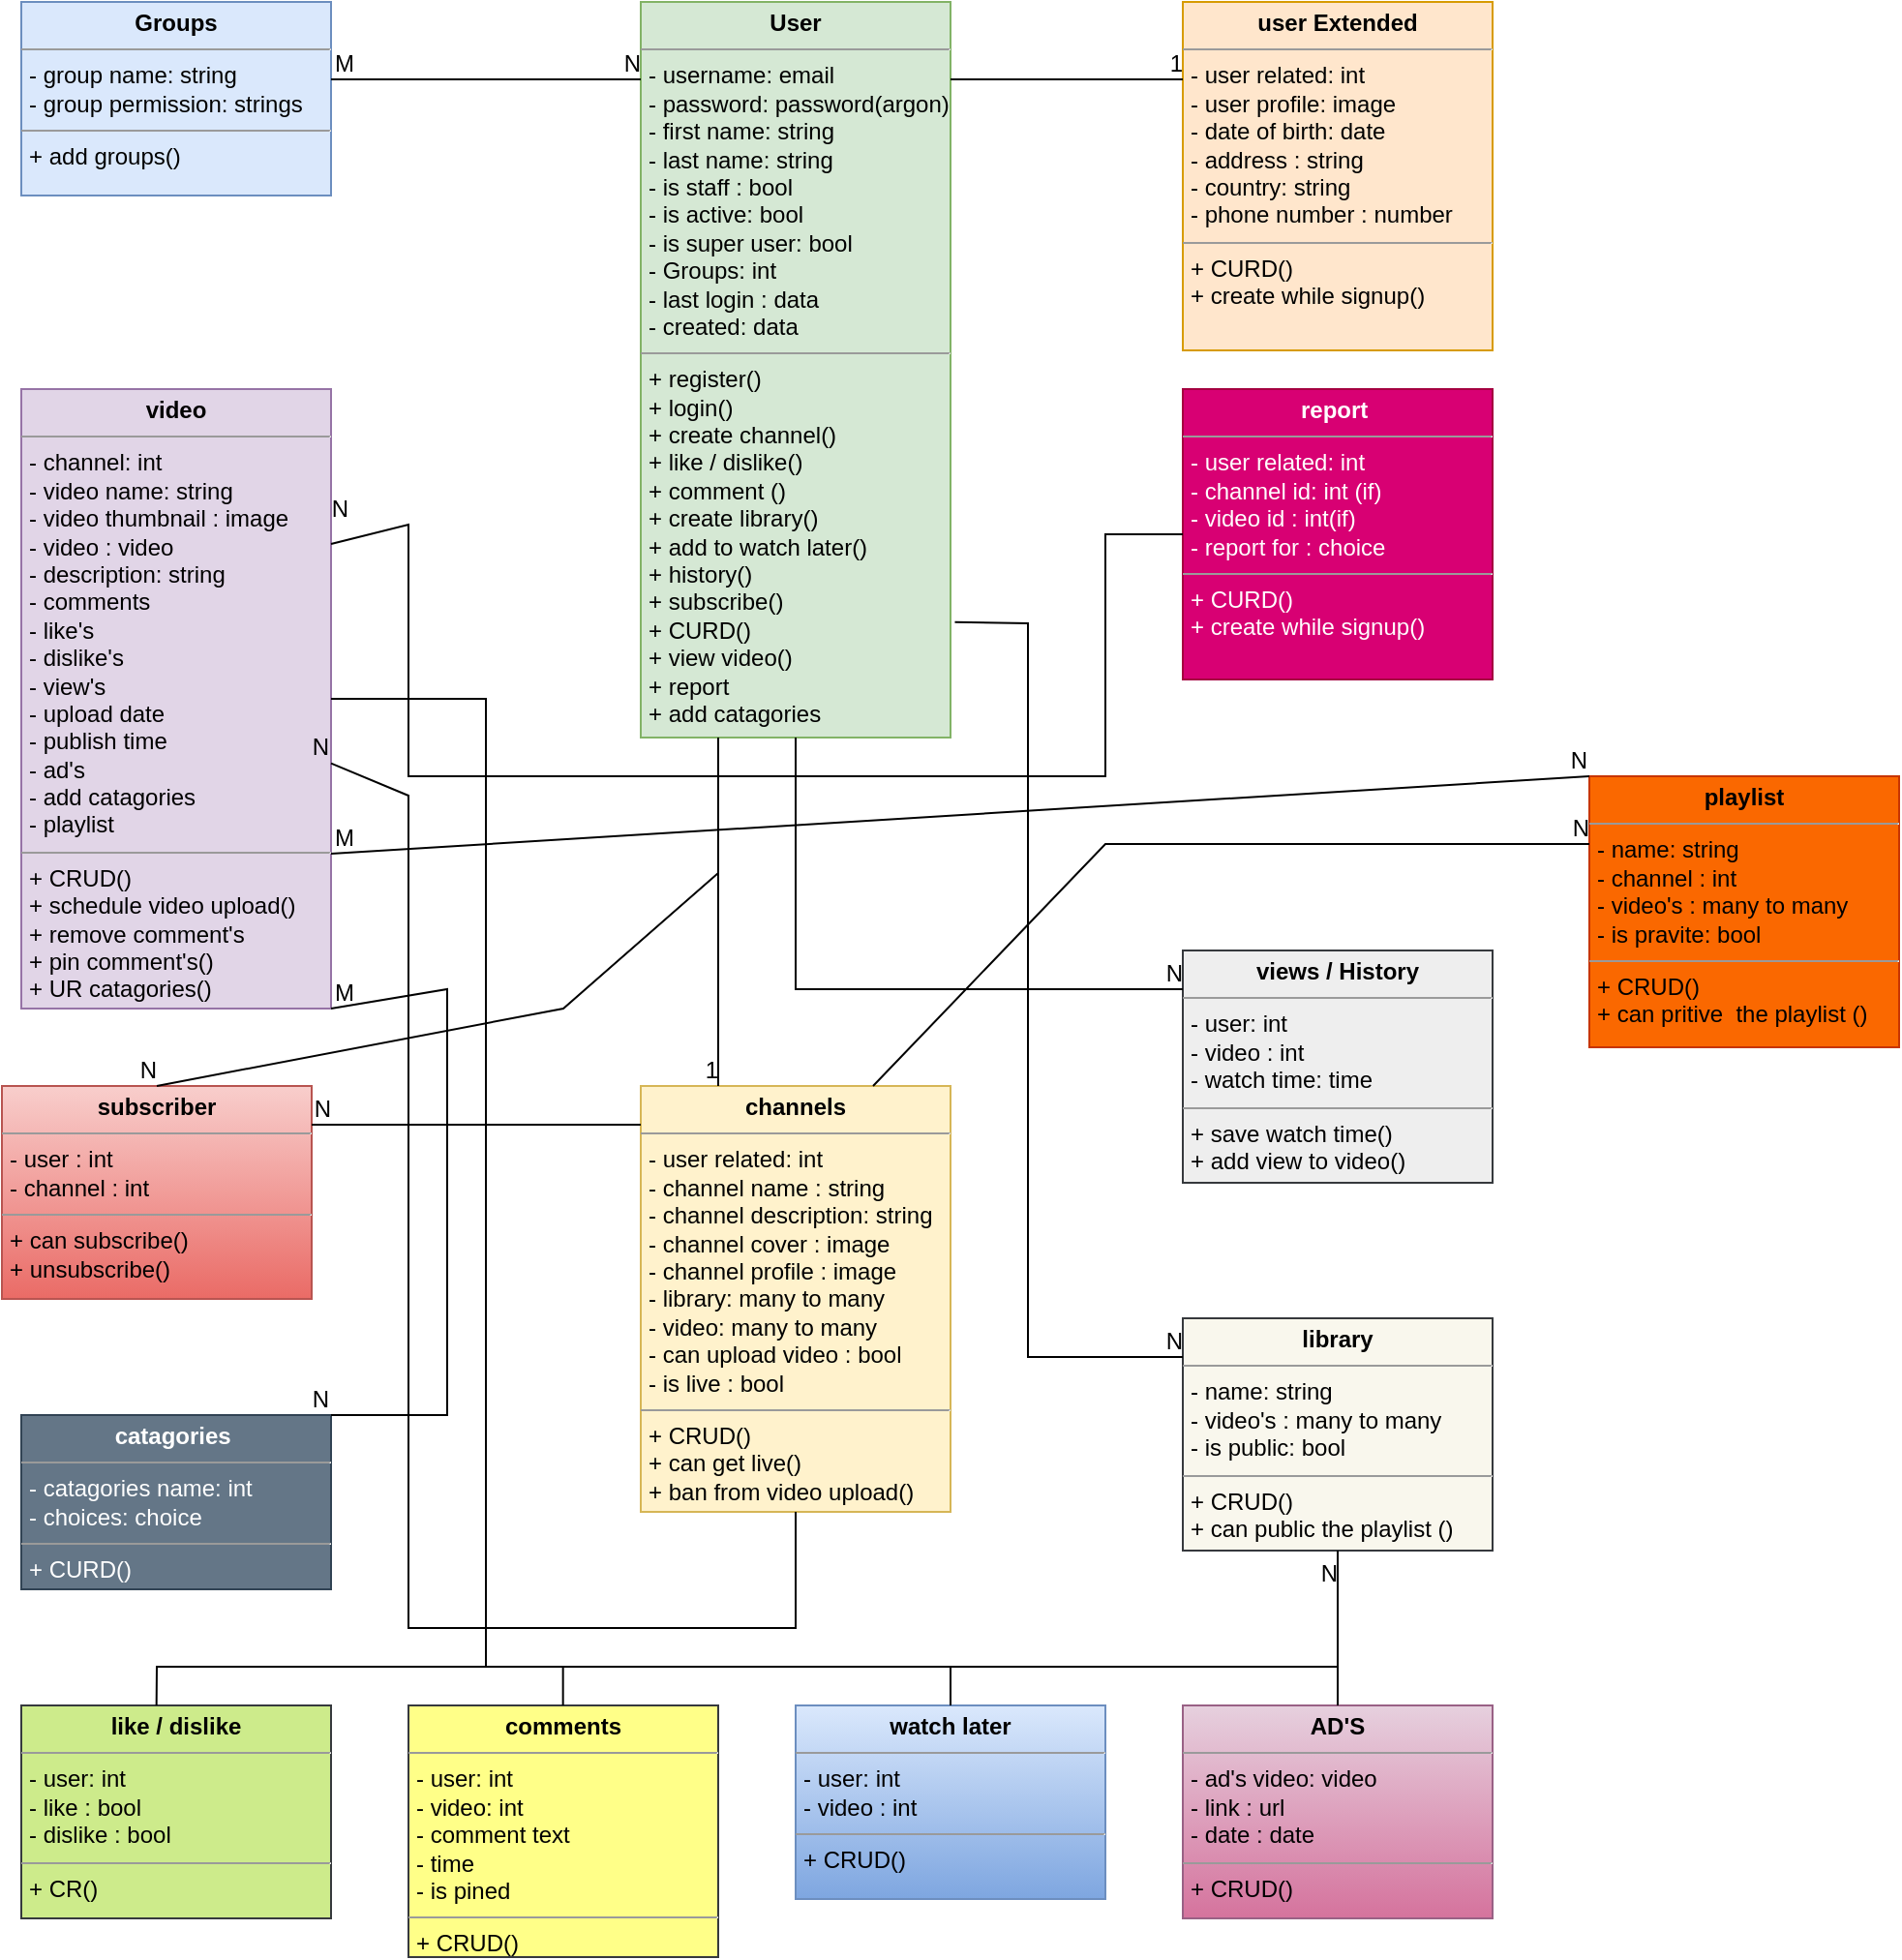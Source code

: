 <mxfile pages="4">
    <diagram id="TXxKZm-eEdj10LjdIWAO" name="class digram">
        <mxGraphModel dx="550" dy="437" grid="1" gridSize="10" guides="1" tooltips="1" connect="1" arrows="1" fold="1" page="1" pageScale="1" pageWidth="850" pageHeight="1100" background="#ffffff" math="0" shadow="0">
            <root>
                <mxCell id="0"/>
                <mxCell id="1" parent="0"/>
                <mxCell id="TmRyfmIdXL77wljJaiCa-18" value="&lt;p style=&quot;margin: 0px ; margin-top: 4px ; text-align: center&quot;&gt;&lt;b&gt;Groups&lt;/b&gt;&lt;/p&gt;&lt;hr size=&quot;1&quot;&gt;&lt;p style=&quot;margin: 0px ; margin-left: 4px&quot;&gt;- group name: string&lt;/p&gt;&lt;p style=&quot;margin: 0px ; margin-left: 4px&quot;&gt;- group permission: strings&lt;/p&gt;&lt;hr size=&quot;1&quot;&gt;&lt;p style=&quot;margin: 0px ; margin-left: 4px&quot;&gt;+ add groups()&lt;/p&gt;" style="verticalAlign=top;align=left;overflow=fill;fontSize=12;fontFamily=Helvetica;html=1;fillColor=#dae8fc;strokeColor=#6c8ebf;labelBackgroundColor=none;labelBorderColor=none;fontColor=#000000;" parent="1" vertex="1">
                    <mxGeometry x="40" y="40" width="160" height="100" as="geometry"/>
                </mxCell>
                <mxCell id="TmRyfmIdXL77wljJaiCa-19" value="&lt;p style=&quot;margin: 0px ; margin-top: 4px ; text-align: center&quot;&gt;&lt;b&gt;User&lt;/b&gt;&lt;/p&gt;&lt;hr size=&quot;1&quot;&gt;&lt;p style=&quot;margin: 0px ; margin-left: 4px&quot;&gt;- username: email&lt;/p&gt;&lt;p style=&quot;margin: 0px ; margin-left: 4px&quot;&gt;- password: password(argon)&lt;/p&gt;&lt;p style=&quot;margin: 0px ; margin-left: 4px&quot;&gt;- first name: string&lt;/p&gt;&lt;p style=&quot;margin: 0px ; margin-left: 4px&quot;&gt;- last name: string&lt;/p&gt;&lt;p style=&quot;margin: 0px ; margin-left: 4px&quot;&gt;- is staff : bool&lt;/p&gt;&lt;p style=&quot;margin: 0px ; margin-left: 4px&quot;&gt;- is active: bool&lt;/p&gt;&lt;p style=&quot;margin: 0px ; margin-left: 4px&quot;&gt;- is super user: bool&lt;/p&gt;&lt;p style=&quot;margin: 0px ; margin-left: 4px&quot;&gt;- Groups: int&lt;/p&gt;&lt;p style=&quot;margin: 0px ; margin-left: 4px&quot;&gt;- last login : data&lt;/p&gt;&lt;p style=&quot;margin: 0px ; margin-left: 4px&quot;&gt;- created: data&lt;/p&gt;&lt;hr size=&quot;1&quot;&gt;&lt;p style=&quot;margin: 0px ; margin-left: 4px&quot;&gt;+ register()&lt;/p&gt;&lt;p style=&quot;margin: 0px ; margin-left: 4px&quot;&gt;+ login()&lt;/p&gt;&lt;p style=&quot;margin: 0px ; margin-left: 4px&quot;&gt;+ create channel()&lt;/p&gt;&lt;p style=&quot;margin: 0px ; margin-left: 4px&quot;&gt;+ like / dislike()&lt;/p&gt;&lt;p style=&quot;margin: 0px ; margin-left: 4px&quot;&gt;+ comment ()&lt;/p&gt;&lt;p style=&quot;margin: 0px ; margin-left: 4px&quot;&gt;+ create library()&lt;/p&gt;&lt;p style=&quot;margin: 0px ; margin-left: 4px&quot;&gt;+ add to watch later()&lt;/p&gt;&lt;p style=&quot;margin: 0px ; margin-left: 4px&quot;&gt;+ history()&lt;/p&gt;&lt;p style=&quot;margin: 0px ; margin-left: 4px&quot;&gt;+ subscribe()&lt;/p&gt;&lt;p style=&quot;margin: 0px ; margin-left: 4px&quot;&gt;+ CURD()&lt;/p&gt;&lt;p style=&quot;margin: 0px ; margin-left: 4px&quot;&gt;+ view video()&lt;/p&gt;&lt;p style=&quot;margin: 0px ; margin-left: 4px&quot;&gt;+ report&amp;nbsp;&lt;/p&gt;&lt;p style=&quot;margin: 0px ; margin-left: 4px&quot;&gt;+ add catagories&lt;/p&gt;" style="verticalAlign=top;align=left;overflow=fill;fontSize=12;fontFamily=Helvetica;html=1;fillColor=#d5e8d4;strokeColor=#82b366;fontColor=#000000;" parent="1" vertex="1">
                    <mxGeometry x="360" y="40" width="160" height="380" as="geometry"/>
                </mxCell>
                <mxCell id="TmRyfmIdXL77wljJaiCa-20" value="&lt;p style=&quot;margin: 0px ; margin-top: 4px ; text-align: center&quot;&gt;&lt;b&gt;user Extended&lt;/b&gt;&lt;/p&gt;&lt;hr size=&quot;1&quot;&gt;&lt;p style=&quot;margin: 0px ; margin-left: 4px&quot;&gt;- user related: int&lt;/p&gt;&lt;p style=&quot;margin: 0px ; margin-left: 4px&quot;&gt;- user profile: image&lt;/p&gt;&lt;p style=&quot;margin: 0px ; margin-left: 4px&quot;&gt;- date of birth: date&lt;/p&gt;&lt;p style=&quot;margin: 0px ; margin-left: 4px&quot;&gt;- address : string&lt;/p&gt;&lt;p style=&quot;margin: 0px ; margin-left: 4px&quot;&gt;- country: string&lt;/p&gt;&lt;p style=&quot;margin: 0px ; margin-left: 4px&quot;&gt;- phone number : number&lt;/p&gt;&lt;hr size=&quot;1&quot;&gt;&lt;p style=&quot;margin: 0px ; margin-left: 4px&quot;&gt;+ CURD()&lt;/p&gt;&lt;p style=&quot;margin: 0px ; margin-left: 4px&quot;&gt;+ create while signup()&lt;/p&gt;" style="verticalAlign=top;align=left;overflow=fill;fontSize=12;fontFamily=Helvetica;html=1;fillColor=#ffe6cc;strokeColor=#d79b00;" parent="1" vertex="1">
                    <mxGeometry x="640" y="40" width="160" height="180" as="geometry"/>
                </mxCell>
                <mxCell id="TmRyfmIdXL77wljJaiCa-21" value="&lt;p style=&quot;margin: 0px ; margin-top: 4px ; text-align: center&quot;&gt;&lt;b&gt;channels&lt;/b&gt;&lt;/p&gt;&lt;hr size=&quot;1&quot;&gt;&lt;p style=&quot;margin: 0px ; margin-left: 4px&quot;&gt;- user related: int&lt;/p&gt;&lt;p style=&quot;margin: 0px ; margin-left: 4px&quot;&gt;- channel name : string&lt;/p&gt;&lt;p style=&quot;margin: 0px ; margin-left: 4px&quot;&gt;- channel description: string&lt;/p&gt;&lt;p style=&quot;margin: 0px ; margin-left: 4px&quot;&gt;- channel cover : image&lt;/p&gt;&lt;p style=&quot;margin: 0px ; margin-left: 4px&quot;&gt;- channel profile : image&lt;/p&gt;&lt;p style=&quot;margin: 0px ; margin-left: 4px&quot;&gt;- library: many to many&lt;/p&gt;&lt;p style=&quot;margin: 0px ; margin-left: 4px&quot;&gt;- video: many to many&lt;/p&gt;&lt;p style=&quot;margin: 0px ; margin-left: 4px&quot;&gt;- can upload video : bool&lt;/p&gt;&lt;p style=&quot;margin: 0px ; margin-left: 4px&quot;&gt;- is live : bool&lt;/p&gt;&lt;hr size=&quot;1&quot;&gt;&lt;p style=&quot;margin: 0px ; margin-left: 4px&quot;&gt;+ CRUD()&lt;/p&gt;&lt;p style=&quot;margin: 0px ; margin-left: 4px&quot;&gt;+ can get live()&lt;/p&gt;&lt;p style=&quot;margin: 0px ; margin-left: 4px&quot;&gt;+ ban from video upload()&lt;/p&gt;" style="verticalAlign=top;align=left;overflow=fill;fontSize=12;fontFamily=Helvetica;html=1;fillColor=#fff2cc;strokeColor=#d6b656;" parent="1" vertex="1">
                    <mxGeometry x="360" y="600" width="160" height="220" as="geometry"/>
                </mxCell>
                <mxCell id="TmRyfmIdXL77wljJaiCa-27" value="&lt;p style=&quot;margin: 0px ; margin-top: 4px ; text-align: center&quot;&gt;&lt;b&gt;video&lt;/b&gt;&lt;/p&gt;&lt;hr size=&quot;1&quot;&gt;&lt;p style=&quot;margin: 0px ; margin-left: 4px&quot;&gt;- channel: int&lt;/p&gt;&lt;p style=&quot;margin: 0px ; margin-left: 4px&quot;&gt;- video name: string&lt;/p&gt;&lt;p style=&quot;margin: 0px ; margin-left: 4px&quot;&gt;- video thumbnail : image&lt;/p&gt;&lt;p style=&quot;margin: 0px ; margin-left: 4px&quot;&gt;- video : video&lt;/p&gt;&lt;p style=&quot;margin: 0px ; margin-left: 4px&quot;&gt;- description: string&amp;nbsp;&lt;/p&gt;&lt;p style=&quot;margin: 0px ; margin-left: 4px&quot;&gt;- comments&lt;/p&gt;&lt;p style=&quot;margin: 0px ; margin-left: 4px&quot;&gt;- like's&lt;/p&gt;&lt;p style=&quot;margin: 0px ; margin-left: 4px&quot;&gt;- dislike's&lt;/p&gt;&lt;p style=&quot;margin: 0px ; margin-left: 4px&quot;&gt;- view's&lt;/p&gt;&lt;p style=&quot;margin: 0px ; margin-left: 4px&quot;&gt;- upload date&lt;/p&gt;&lt;p style=&quot;margin: 0px ; margin-left: 4px&quot;&gt;- publish time&lt;/p&gt;&lt;p style=&quot;margin: 0px ; margin-left: 4px&quot;&gt;- ad's&lt;/p&gt;&lt;p style=&quot;margin: 0px ; margin-left: 4px&quot;&gt;- add catagories&lt;/p&gt;&lt;p style=&quot;margin: 0px ; margin-left: 4px&quot;&gt;- playlist&lt;/p&gt;&lt;hr size=&quot;1&quot;&gt;&lt;p style=&quot;margin: 0px ; margin-left: 4px&quot;&gt;+ CRUD()&lt;/p&gt;&lt;p style=&quot;margin: 0px ; margin-left: 4px&quot;&gt;+ schedule video upload()&lt;/p&gt;&lt;p style=&quot;margin: 0px ; margin-left: 4px&quot;&gt;+ remove comment's&lt;/p&gt;&lt;p style=&quot;margin: 0px ; margin-left: 4px&quot;&gt;+ pin comment's()&lt;/p&gt;&lt;p style=&quot;margin: 0px ; margin-left: 4px&quot;&gt;+ UR catagories()&lt;/p&gt;" style="verticalAlign=top;align=left;overflow=fill;fontSize=12;fontFamily=Helvetica;html=1;fillColor=#e1d5e7;strokeColor=#9673a6;" parent="1" vertex="1">
                    <mxGeometry x="40" y="240" width="160" height="320" as="geometry"/>
                </mxCell>
                <mxCell id="TmRyfmIdXL77wljJaiCa-28" value="&lt;p style=&quot;margin: 0px ; margin-top: 4px ; text-align: center&quot;&gt;&lt;b&gt;comments&lt;/b&gt;&lt;/p&gt;&lt;hr size=&quot;1&quot;&gt;&lt;p style=&quot;margin: 0px ; margin-left: 4px&quot;&gt;- user: int&lt;/p&gt;&lt;p style=&quot;margin: 0px ; margin-left: 4px&quot;&gt;- video: int&lt;/p&gt;&lt;p style=&quot;margin: 0px ; margin-left: 4px&quot;&gt;- comment text&amp;nbsp;&lt;/p&gt;&lt;p style=&quot;margin: 0px ; margin-left: 4px&quot;&gt;- time&lt;/p&gt;&lt;p style=&quot;margin: 0px ; margin-left: 4px&quot;&gt;- is pined&lt;/p&gt;&lt;hr size=&quot;1&quot;&gt;&lt;p style=&quot;margin: 0px ; margin-left: 4px&quot;&gt;+ CRUD()&lt;/p&gt;" style="verticalAlign=top;align=left;overflow=fill;fontSize=12;fontFamily=Helvetica;html=1;fillColor=#ffff88;strokeColor=#36393d;" parent="1" vertex="1">
                    <mxGeometry x="240" y="920" width="160" height="130" as="geometry"/>
                </mxCell>
                <mxCell id="TmRyfmIdXL77wljJaiCa-29" value="&lt;p style=&quot;margin: 0px ; margin-top: 4px ; text-align: center&quot;&gt;&lt;b&gt;like / dislike&lt;/b&gt;&lt;/p&gt;&lt;hr size=&quot;1&quot;&gt;&lt;p style=&quot;margin: 0px ; margin-left: 4px&quot;&gt;- user: int&lt;/p&gt;&lt;p style=&quot;margin: 0px ; margin-left: 4px&quot;&gt;- like : bool&lt;/p&gt;&lt;p style=&quot;margin: 0px ; margin-left: 4px&quot;&gt;- dislike : bool&lt;/p&gt;&lt;hr size=&quot;1&quot;&gt;&lt;p style=&quot;margin: 0px ; margin-left: 4px&quot;&gt;+ CR()&lt;/p&gt;" style="verticalAlign=top;align=left;overflow=fill;fontSize=12;fontFamily=Helvetica;html=1;fillColor=#cdeb8b;strokeColor=#36393d;" parent="1" vertex="1">
                    <mxGeometry x="40" y="920" width="160" height="110" as="geometry"/>
                </mxCell>
                <mxCell id="TmRyfmIdXL77wljJaiCa-30" value="&lt;p style=&quot;margin: 0px ; margin-top: 4px ; text-align: center&quot;&gt;&lt;b&gt;views / History&lt;/b&gt;&lt;/p&gt;&lt;hr size=&quot;1&quot;&gt;&lt;p style=&quot;margin: 0px ; margin-left: 4px&quot;&gt;- user: int&lt;/p&gt;&lt;p style=&quot;margin: 0px ; margin-left: 4px&quot;&gt;- video : int&lt;/p&gt;&lt;p style=&quot;margin: 0px ; margin-left: 4px&quot;&gt;- watch time: time&lt;/p&gt;&lt;hr size=&quot;1&quot;&gt;&lt;p style=&quot;margin: 0px ; margin-left: 4px&quot;&gt;+ save watch time()&lt;/p&gt;&lt;p style=&quot;margin: 0px ; margin-left: 4px&quot;&gt;+ add view to video()&lt;/p&gt;" style="verticalAlign=top;align=left;overflow=fill;fontSize=12;fontFamily=Helvetica;html=1;fillColor=#eeeeee;strokeColor=#36393d;" parent="1" vertex="1">
                    <mxGeometry x="640" y="530" width="160" height="120" as="geometry"/>
                </mxCell>
                <mxCell id="TmRyfmIdXL77wljJaiCa-31" value="&lt;p style=&quot;margin: 0px ; margin-top: 4px ; text-align: center&quot;&gt;&lt;b&gt;library&lt;/b&gt;&lt;/p&gt;&lt;hr size=&quot;1&quot;&gt;&lt;p style=&quot;margin: 0px ; margin-left: 4px&quot;&gt;- name: string&lt;/p&gt;&lt;p style=&quot;margin: 0px ; margin-left: 4px&quot;&gt;- video's : many to many&lt;/p&gt;&lt;p style=&quot;margin: 0px ; margin-left: 4px&quot;&gt;- is public: bool&lt;/p&gt;&lt;hr size=&quot;1&quot;&gt;&lt;p style=&quot;margin: 0px ; margin-left: 4px&quot;&gt;+ CRUD()&lt;/p&gt;&lt;p style=&quot;margin: 0px ; margin-left: 4px&quot;&gt;+ can public the playlist ()&lt;/p&gt;" style="verticalAlign=top;align=left;overflow=fill;fontSize=12;fontFamily=Helvetica;html=1;fillColor=#f9f7ed;strokeColor=#36393d;" parent="1" vertex="1">
                    <mxGeometry x="640" y="720" width="160" height="120" as="geometry"/>
                </mxCell>
                <mxCell id="TmRyfmIdXL77wljJaiCa-32" value="&lt;p style=&quot;margin: 0px ; margin-top: 4px ; text-align: center&quot;&gt;&lt;b&gt;subscriber&lt;/b&gt;&lt;/p&gt;&lt;hr size=&quot;1&quot;&gt;&lt;p style=&quot;margin: 0px ; margin-left: 4px&quot;&gt;- user : int&lt;/p&gt;&lt;p style=&quot;margin: 0px ; margin-left: 4px&quot;&gt;- channel : int&lt;/p&gt;&lt;hr size=&quot;1&quot;&gt;&lt;p style=&quot;margin: 0px ; margin-left: 4px&quot;&gt;+ can subscribe()&lt;/p&gt;&lt;p style=&quot;margin: 0px ; margin-left: 4px&quot;&gt;+ unsubscribe()&lt;/p&gt;" style="verticalAlign=top;align=left;overflow=fill;fontSize=12;fontFamily=Helvetica;html=1;fillColor=#f8cecc;strokeColor=#b85450;gradientColor=#ea6b66;" parent="1" vertex="1">
                    <mxGeometry x="30" y="600" width="160" height="110" as="geometry"/>
                </mxCell>
                <mxCell id="TmRyfmIdXL77wljJaiCa-33" value="&lt;p style=&quot;margin: 0px ; margin-top: 4px ; text-align: center&quot;&gt;&lt;b&gt;watch later&lt;/b&gt;&lt;/p&gt;&lt;hr size=&quot;1&quot;&gt;&lt;p style=&quot;margin: 0px ; margin-left: 4px&quot;&gt;- user: int&lt;/p&gt;&lt;p style=&quot;margin: 0px ; margin-left: 4px&quot;&gt;- video : int&lt;/p&gt;&lt;hr size=&quot;1&quot;&gt;&lt;p style=&quot;margin: 0px ; margin-left: 4px&quot;&gt;+ CRUD()&lt;/p&gt;" style="verticalAlign=top;align=left;overflow=fill;fontSize=12;fontFamily=Helvetica;html=1;fillColor=#dae8fc;strokeColor=#6c8ebf;gradientColor=#7ea6e0;" parent="1" vertex="1">
                    <mxGeometry x="440" y="920" width="160" height="100" as="geometry"/>
                </mxCell>
                <mxCell id="TmRyfmIdXL77wljJaiCa-34" value="&lt;p style=&quot;margin: 0px ; margin-top: 4px ; text-align: center&quot;&gt;&lt;b&gt;AD'S&lt;/b&gt;&lt;/p&gt;&lt;hr size=&quot;1&quot;&gt;&lt;p style=&quot;margin: 0px ; margin-left: 4px&quot;&gt;- ad's video: video&lt;/p&gt;&lt;p style=&quot;margin: 0px ; margin-left: 4px&quot;&gt;- link : url&lt;/p&gt;&lt;p style=&quot;margin: 0px ; margin-left: 4px&quot;&gt;- date : date&lt;/p&gt;&lt;hr size=&quot;1&quot;&gt;&lt;p style=&quot;margin: 0px ; margin-left: 4px&quot;&gt;+ CRUD()&lt;/p&gt;" style="verticalAlign=top;align=left;overflow=fill;fontSize=12;fontFamily=Helvetica;html=1;fillColor=#e6d0de;strokeColor=#996185;gradientColor=#d5739d;" parent="1" vertex="1">
                    <mxGeometry x="640" y="920" width="160" height="110" as="geometry"/>
                </mxCell>
                <mxCell id="TmRyfmIdXL77wljJaiCa-42" value="" style="endArrow=none;html=1;rounded=0;" parent="1" edge="1">
                    <mxGeometry relative="1" as="geometry">
                        <mxPoint x="520" y="80" as="sourcePoint"/>
                        <mxPoint x="640" y="80" as="targetPoint"/>
                    </mxGeometry>
                </mxCell>
                <mxCell id="TmRyfmIdXL77wljJaiCa-43" value="1" style="resizable=0;html=1;align=right;verticalAlign=bottom;" parent="TmRyfmIdXL77wljJaiCa-42" connectable="0" vertex="1">
                    <mxGeometry x="1" relative="1" as="geometry"/>
                </mxCell>
                <mxCell id="TmRyfmIdXL77wljJaiCa-44" value="" style="endArrow=none;html=1;rounded=0;exitX=0.5;exitY=1;exitDx=0;exitDy=0;" parent="1" source="TmRyfmIdXL77wljJaiCa-19" edge="1">
                    <mxGeometry relative="1" as="geometry">
                        <mxPoint x="480" y="550" as="sourcePoint"/>
                        <mxPoint x="640" y="550" as="targetPoint"/>
                        <Array as="points">
                            <mxPoint x="440" y="550"/>
                        </Array>
                    </mxGeometry>
                </mxCell>
                <mxCell id="TmRyfmIdXL77wljJaiCa-45" value="N" style="resizable=0;html=1;align=right;verticalAlign=bottom;" parent="TmRyfmIdXL77wljJaiCa-44" connectable="0" vertex="1">
                    <mxGeometry x="1" relative="1" as="geometry"/>
                </mxCell>
                <mxCell id="TmRyfmIdXL77wljJaiCa-46" value="" style="endArrow=none;html=1;rounded=0;exitX=1.014;exitY=0.843;exitDx=0;exitDy=0;exitPerimeter=0;" parent="1" source="TmRyfmIdXL77wljJaiCa-19" edge="1">
                    <mxGeometry relative="1" as="geometry">
                        <mxPoint x="560" y="360" as="sourcePoint"/>
                        <mxPoint x="640" y="740" as="targetPoint"/>
                        <Array as="points">
                            <mxPoint x="560" y="361"/>
                            <mxPoint x="560" y="740"/>
                        </Array>
                    </mxGeometry>
                </mxCell>
                <mxCell id="TmRyfmIdXL77wljJaiCa-47" value="N" style="resizable=0;html=1;align=right;verticalAlign=bottom;" parent="TmRyfmIdXL77wljJaiCa-46" connectable="0" vertex="1">
                    <mxGeometry x="1" relative="1" as="geometry"/>
                </mxCell>
                <mxCell id="TmRyfmIdXL77wljJaiCa-49" value="" style="endArrow=none;html=1;rounded=0;exitX=0.25;exitY=1;exitDx=0;exitDy=0;entryX=0.25;entryY=0;entryDx=0;entryDy=0;" parent="1" source="TmRyfmIdXL77wljJaiCa-19" target="TmRyfmIdXL77wljJaiCa-21" edge="1">
                    <mxGeometry relative="1" as="geometry">
                        <mxPoint x="490" y="470" as="sourcePoint"/>
                        <mxPoint x="650" y="470" as="targetPoint"/>
                    </mxGeometry>
                </mxCell>
                <mxCell id="TmRyfmIdXL77wljJaiCa-50" value="1" style="resizable=0;html=1;align=right;verticalAlign=bottom;" parent="TmRyfmIdXL77wljJaiCa-49" connectable="0" vertex="1">
                    <mxGeometry x="1" relative="1" as="geometry"/>
                </mxCell>
                <mxCell id="TmRyfmIdXL77wljJaiCa-51" value="" style="endArrow=none;html=1;rounded=0;exitX=0.5;exitY=1;exitDx=0;exitDy=0;" parent="1" source="TmRyfmIdXL77wljJaiCa-21" target="TmRyfmIdXL77wljJaiCa-27" edge="1">
                    <mxGeometry relative="1" as="geometry">
                        <mxPoint x="490" y="770" as="sourcePoint"/>
                        <mxPoint x="650" y="770" as="targetPoint"/>
                        <Array as="points">
                            <mxPoint x="440" y="880"/>
                            <mxPoint x="240" y="880"/>
                            <mxPoint x="240" y="450"/>
                        </Array>
                    </mxGeometry>
                </mxCell>
                <mxCell id="TmRyfmIdXL77wljJaiCa-52" value="N" style="resizable=0;html=1;align=right;verticalAlign=bottom;" parent="TmRyfmIdXL77wljJaiCa-51" connectable="0" vertex="1">
                    <mxGeometry x="1" relative="1" as="geometry"/>
                </mxCell>
                <mxCell id="TmRyfmIdXL77wljJaiCa-53" value="" style="endArrow=none;html=1;rounded=0;" parent="1" edge="1">
                    <mxGeometry relative="1" as="geometry">
                        <mxPoint x="190" y="620" as="sourcePoint"/>
                        <mxPoint x="360" y="620" as="targetPoint"/>
                    </mxGeometry>
                </mxCell>
                <mxCell id="TmRyfmIdXL77wljJaiCa-54" value="N" style="resizable=0;html=1;align=right;verticalAlign=bottom;" parent="TmRyfmIdXL77wljJaiCa-53" connectable="0" vertex="1">
                    <mxGeometry x="1" relative="1" as="geometry">
                        <mxPoint x="-160" as="offset"/>
                    </mxGeometry>
                </mxCell>
                <mxCell id="TmRyfmIdXL77wljJaiCa-55" value="" style="endArrow=none;html=1;rounded=0;" parent="1" edge="1">
                    <mxGeometry relative="1" as="geometry">
                        <mxPoint x="200" y="80" as="sourcePoint"/>
                        <mxPoint x="360" y="80" as="targetPoint"/>
                        <Array as="points">
                            <mxPoint x="280" y="80"/>
                        </Array>
                    </mxGeometry>
                </mxCell>
                <mxCell id="TmRyfmIdXL77wljJaiCa-56" value="M" style="resizable=0;html=1;align=left;verticalAlign=bottom;" parent="TmRyfmIdXL77wljJaiCa-55" connectable="0" vertex="1">
                    <mxGeometry x="-1" relative="1" as="geometry"/>
                </mxCell>
                <mxCell id="TmRyfmIdXL77wljJaiCa-57" value="N" style="resizable=0;html=1;align=right;verticalAlign=bottom;" parent="TmRyfmIdXL77wljJaiCa-55" connectable="0" vertex="1">
                    <mxGeometry x="1" relative="1" as="geometry"/>
                </mxCell>
                <mxCell id="TmRyfmIdXL77wljJaiCa-58" value="" style="endArrow=none;html=1;rounded=0;exitX=0.5;exitY=1;exitDx=0;exitDy=0;entryX=1;entryY=0.75;entryDx=0;entryDy=0;" parent="1" source="TmRyfmIdXL77wljJaiCa-31" edge="1">
                    <mxGeometry relative="1" as="geometry">
                        <mxPoint x="440" y="770.0" as="sourcePoint"/>
                        <mxPoint x="200" y="400" as="targetPoint"/>
                        <Array as="points">
                            <mxPoint x="720" y="900"/>
                            <mxPoint x="280" y="900"/>
                            <mxPoint x="280" y="610"/>
                            <mxPoint x="280" y="400"/>
                        </Array>
                    </mxGeometry>
                </mxCell>
                <mxCell id="TmRyfmIdXL77wljJaiCa-59" value="N" style="resizable=0;html=1;align=right;verticalAlign=bottom;" parent="TmRyfmIdXL77wljJaiCa-58" connectable="0" vertex="1">
                    <mxGeometry x="1" relative="1" as="geometry">
                        <mxPoint x="520" y="460" as="offset"/>
                    </mxGeometry>
                </mxCell>
                <mxCell id="TmRyfmIdXL77wljJaiCa-68" value="N" style="resizable=0;html=1;align=right;verticalAlign=bottom;" parent="TmRyfmIdXL77wljJaiCa-58" connectable="0" vertex="1">
                    <mxGeometry x="1" relative="1" as="geometry">
                        <mxPoint x="-90" y="200" as="offset"/>
                    </mxGeometry>
                </mxCell>
                <mxCell id="TmRyfmIdXL77wljJaiCa-63" value="" style="endArrow=none;html=1;rounded=0;entryX=0.5;entryY=0;entryDx=0;entryDy=0;" parent="1" target="TmRyfmIdXL77wljJaiCa-34" edge="1">
                    <mxGeometry relative="1" as="geometry">
                        <mxPoint x="720" y="900" as="sourcePoint"/>
                        <mxPoint x="620" y="930" as="targetPoint"/>
                    </mxGeometry>
                </mxCell>
                <mxCell id="TmRyfmIdXL77wljJaiCa-64" value="" style="endArrow=none;html=1;rounded=0;entryX=0.5;entryY=0;entryDx=0;entryDy=0;" parent="1" target="TmRyfmIdXL77wljJaiCa-33" edge="1">
                    <mxGeometry relative="1" as="geometry">
                        <mxPoint x="520" y="900" as="sourcePoint"/>
                        <mxPoint x="620" y="930" as="targetPoint"/>
                    </mxGeometry>
                </mxCell>
                <mxCell id="TmRyfmIdXL77wljJaiCa-65" value="" style="endArrow=none;html=1;rounded=0;entryX=0.5;entryY=0;entryDx=0;entryDy=0;" parent="1" edge="1">
                    <mxGeometry relative="1" as="geometry">
                        <mxPoint x="319.83" y="900" as="sourcePoint"/>
                        <mxPoint x="319.83" y="920" as="targetPoint"/>
                    </mxGeometry>
                </mxCell>
                <mxCell id="TmRyfmIdXL77wljJaiCa-66" value="" style="endArrow=none;html=1;rounded=0;entryX=0.5;entryY=0;entryDx=0;entryDy=0;" parent="1" edge="1">
                    <mxGeometry relative="1" as="geometry">
                        <mxPoint x="280" y="900" as="sourcePoint"/>
                        <mxPoint x="109.83" y="920" as="targetPoint"/>
                        <Array as="points">
                            <mxPoint x="110" y="900"/>
                        </Array>
                    </mxGeometry>
                </mxCell>
                <mxCell id="TmRyfmIdXL77wljJaiCa-67" value="" style="endArrow=none;html=1;rounded=0;entryX=0.5;entryY=0;entryDx=0;entryDy=0;" parent="1" target="TmRyfmIdXL77wljJaiCa-32" edge="1">
                    <mxGeometry relative="1" as="geometry">
                        <mxPoint x="400" y="490" as="sourcePoint"/>
                        <mxPoint x="520" y="430" as="targetPoint"/>
                        <Array as="points">
                            <mxPoint x="320" y="560"/>
                        </Array>
                    </mxGeometry>
                </mxCell>
                <mxCell id="Z9kSdSbr6tmM8HHwvce8-1" value="&lt;p style=&quot;margin: 0px ; margin-top: 4px ; text-align: center&quot;&gt;&lt;b&gt;report&amp;nbsp;&lt;/b&gt;&lt;/p&gt;&lt;hr size=&quot;1&quot;&gt;&lt;p style=&quot;margin: 0px ; margin-left: 4px&quot;&gt;- user related: int&lt;/p&gt;&lt;p style=&quot;margin: 0px ; margin-left: 4px&quot;&gt;- channel id: int (if)&lt;/p&gt;&lt;p style=&quot;margin: 0px ; margin-left: 4px&quot;&gt;- video id : int(if)&lt;/p&gt;&lt;p style=&quot;margin: 0px ; margin-left: 4px&quot;&gt;- report for : choice&lt;/p&gt;&lt;hr size=&quot;1&quot;&gt;&lt;p style=&quot;margin: 0px ; margin-left: 4px&quot;&gt;+ CURD()&lt;/p&gt;&lt;p style=&quot;margin: 0px ; margin-left: 4px&quot;&gt;+ create while signup()&lt;/p&gt;" style="verticalAlign=top;align=left;overflow=fill;fontSize=12;fontFamily=Helvetica;html=1;fillColor=#d80073;strokeColor=#A50040;fontColor=#ffffff;" parent="1" vertex="1">
                    <mxGeometry x="640" y="240" width="160" height="150" as="geometry"/>
                </mxCell>
                <mxCell id="Z9kSdSbr6tmM8HHwvce8-2" value="" style="endArrow=none;html=1;rounded=0;exitX=1;exitY=0.25;exitDx=0;exitDy=0;entryX=0;entryY=0.5;entryDx=0;entryDy=0;" parent="1" source="TmRyfmIdXL77wljJaiCa-27" target="Z9kSdSbr6tmM8HHwvce8-1" edge="1">
                    <mxGeometry relative="1" as="geometry">
                        <mxPoint x="370" y="290" as="sourcePoint"/>
                        <mxPoint x="530" y="290" as="targetPoint"/>
                        <Array as="points">
                            <mxPoint x="240" y="310"/>
                            <mxPoint x="240" y="440"/>
                            <mxPoint x="600" y="440"/>
                            <mxPoint x="600" y="315"/>
                        </Array>
                    </mxGeometry>
                </mxCell>
                <mxCell id="Z9kSdSbr6tmM8HHwvce8-3" value="N" style="resizable=0;html=1;align=right;verticalAlign=bottom;" parent="Z9kSdSbr6tmM8HHwvce8-2" connectable="0" vertex="1">
                    <mxGeometry x="1" relative="1" as="geometry">
                        <mxPoint x="-430" y="-5" as="offset"/>
                    </mxGeometry>
                </mxCell>
                <mxCell id="6GeAUDr_vQ4eZfIrHcLV-1" value="&lt;p style=&quot;margin: 0px ; margin-top: 4px ; text-align: center&quot;&gt;&lt;b&gt;catagories&amp;nbsp;&lt;/b&gt;&lt;/p&gt;&lt;hr size=&quot;1&quot;&gt;&lt;p style=&quot;margin: 0px ; margin-left: 4px&quot;&gt;- catagories name: int&lt;/p&gt;&lt;p style=&quot;margin: 0px ; margin-left: 4px&quot;&gt;- choices: choice&lt;/p&gt;&lt;hr size=&quot;1&quot;&gt;&lt;p style=&quot;margin: 0px ; margin-left: 4px&quot;&gt;+ CURD()&lt;/p&gt;" style="verticalAlign=top;align=left;overflow=fill;fontSize=12;fontFamily=Helvetica;html=1;fillColor=#647687;strokeColor=#314354;fontColor=#ffffff;" parent="1" vertex="1">
                    <mxGeometry x="40" y="770" width="160" height="90" as="geometry"/>
                </mxCell>
                <mxCell id="6GeAUDr_vQ4eZfIrHcLV-2" style="edgeStyle=orthogonalEdgeStyle;rounded=0;orthogonalLoop=1;jettySize=auto;html=1;exitX=0.5;exitY=1;exitDx=0;exitDy=0;" parent="1" source="6GeAUDr_vQ4eZfIrHcLV-1" target="6GeAUDr_vQ4eZfIrHcLV-1" edge="1">
                    <mxGeometry relative="1" as="geometry"/>
                </mxCell>
                <mxCell id="6GeAUDr_vQ4eZfIrHcLV-3" style="edgeStyle=orthogonalEdgeStyle;rounded=0;orthogonalLoop=1;jettySize=auto;html=1;exitX=0.5;exitY=1;exitDx=0;exitDy=0;" parent="1" source="6GeAUDr_vQ4eZfIrHcLV-1" target="6GeAUDr_vQ4eZfIrHcLV-1" edge="1">
                    <mxGeometry relative="1" as="geometry"/>
                </mxCell>
                <mxCell id="6GeAUDr_vQ4eZfIrHcLV-4" value="" style="endArrow=none;html=1;rounded=0;exitX=1;exitY=1;exitDx=0;exitDy=0;entryX=1;entryY=0;entryDx=0;entryDy=0;" parent="1" source="TmRyfmIdXL77wljJaiCa-27" target="6GeAUDr_vQ4eZfIrHcLV-1" edge="1">
                    <mxGeometry relative="1" as="geometry">
                        <mxPoint x="110" y="710" as="sourcePoint"/>
                        <mxPoint x="270" y="710" as="targetPoint"/>
                        <Array as="points">
                            <mxPoint x="260" y="550"/>
                            <mxPoint x="260" y="770"/>
                        </Array>
                    </mxGeometry>
                </mxCell>
                <mxCell id="6GeAUDr_vQ4eZfIrHcLV-5" value="M" style="resizable=0;html=1;align=left;verticalAlign=bottom;" parent="6GeAUDr_vQ4eZfIrHcLV-4" connectable="0" vertex="1">
                    <mxGeometry x="-1" relative="1" as="geometry"/>
                </mxCell>
                <mxCell id="6GeAUDr_vQ4eZfIrHcLV-6" value="N" style="resizable=0;html=1;align=right;verticalAlign=bottom;" parent="6GeAUDr_vQ4eZfIrHcLV-4" connectable="0" vertex="1">
                    <mxGeometry x="1" relative="1" as="geometry"/>
                </mxCell>
                <mxCell id="3cxWd7r-LbjnEjL78P4y-1" value="&lt;p style=&quot;margin: 0px ; margin-top: 4px ; text-align: center&quot;&gt;&lt;b&gt;playlist&lt;/b&gt;&lt;/p&gt;&lt;hr size=&quot;1&quot;&gt;&lt;p style=&quot;margin: 0px ; margin-left: 4px&quot;&gt;- name: string&lt;/p&gt;&lt;p style=&quot;margin: 0px ; margin-left: 4px&quot;&gt;- channel : int&lt;/p&gt;&lt;p style=&quot;margin: 0px ; margin-left: 4px&quot;&gt;- video's : many to many&lt;/p&gt;&lt;p style=&quot;margin: 0px ; margin-left: 4px&quot;&gt;- is pravite: bool&lt;/p&gt;&lt;hr size=&quot;1&quot;&gt;&lt;p style=&quot;margin: 0px ; margin-left: 4px&quot;&gt;+ CRUD()&lt;/p&gt;&lt;p style=&quot;margin: 0px ; margin-left: 4px&quot;&gt;+ can pritive&amp;nbsp; the playlist ()&lt;/p&gt;" style="verticalAlign=top;align=left;overflow=fill;fontSize=12;fontFamily=Helvetica;html=1;fillColor=#fa6800;strokeColor=#C73500;fontColor=#000000;" parent="1" vertex="1">
                    <mxGeometry x="850" y="440" width="160" height="140" as="geometry"/>
                </mxCell>
                <mxCell id="3cxWd7r-LbjnEjL78P4y-2" value="" style="endArrow=none;html=1;rounded=0;exitX=0.75;exitY=0;exitDx=0;exitDy=0;entryX=0;entryY=0.25;entryDx=0;entryDy=0;" parent="1" source="TmRyfmIdXL77wljJaiCa-21" target="3cxWd7r-LbjnEjL78P4y-1" edge="1">
                    <mxGeometry relative="1" as="geometry">
                        <mxPoint x="350" y="460" as="sourcePoint"/>
                        <mxPoint x="510" y="460" as="targetPoint"/>
                        <Array as="points">
                            <mxPoint x="600" y="475"/>
                        </Array>
                    </mxGeometry>
                </mxCell>
                <mxCell id="3cxWd7r-LbjnEjL78P4y-3" value="N" style="resizable=0;html=1;align=right;verticalAlign=bottom;" parent="3cxWd7r-LbjnEjL78P4y-2" connectable="0" vertex="1">
                    <mxGeometry x="1" relative="1" as="geometry"/>
                </mxCell>
                <mxCell id="3cxWd7r-LbjnEjL78P4y-4" value="" style="endArrow=none;html=1;rounded=0;entryX=0;entryY=0;entryDx=0;entryDy=0;exitX=1;exitY=0.75;exitDx=0;exitDy=0;" parent="1" source="TmRyfmIdXL77wljJaiCa-27" target="3cxWd7r-LbjnEjL78P4y-1" edge="1">
                    <mxGeometry relative="1" as="geometry">
                        <mxPoint x="350" y="570" as="sourcePoint"/>
                        <mxPoint x="510" y="570" as="targetPoint"/>
                    </mxGeometry>
                </mxCell>
                <mxCell id="3cxWd7r-LbjnEjL78P4y-5" value="M" style="resizable=0;html=1;align=left;verticalAlign=bottom;" parent="3cxWd7r-LbjnEjL78P4y-4" connectable="0" vertex="1">
                    <mxGeometry x="-1" relative="1" as="geometry"/>
                </mxCell>
                <mxCell id="3cxWd7r-LbjnEjL78P4y-6" value="N" style="resizable=0;html=1;align=right;verticalAlign=bottom;" parent="3cxWd7r-LbjnEjL78P4y-4" connectable="0" vertex="1">
                    <mxGeometry x="1" relative="1" as="geometry"/>
                </mxCell>
            </root>
        </mxGraphModel>
    </diagram>
    <diagram id="IeR6UIMG9h7ke0Z3B8Ku" name="tree">
        <mxGraphModel dx="550" dy="437" grid="1" gridSize="10" guides="1" tooltips="1" connect="1" arrows="1" fold="1" page="1" pageScale="1" pageWidth="850" pageHeight="1100" math="0" shadow="0">
            <root>
                <mxCell id="eh5BEVfpL_TkkSjE6h3X-0"/>
                <mxCell id="eh5BEVfpL_TkkSjE6h3X-1" parent="eh5BEVfpL_TkkSjE6h3X-0"/>
                <mxCell id="TsNXSjigXuHvcVX3jNiz-32" value="" style="rounded=0;whiteSpace=wrap;html=1;" parent="eh5BEVfpL_TkkSjE6h3X-1" vertex="1">
                    <mxGeometry x="315" y="330" width="120" height="1070" as="geometry"/>
                </mxCell>
                <mxCell id="TsNXSjigXuHvcVX3jNiz-31" value="" style="rounded=0;whiteSpace=wrap;html=1;" parent="eh5BEVfpL_TkkSjE6h3X-1" vertex="1">
                    <mxGeometry x="180" y="330" width="120" height="1140" as="geometry"/>
                </mxCell>
                <mxCell id="TsNXSjigXuHvcVX3jNiz-30" value="" style="rounded=0;whiteSpace=wrap;html=1;" parent="eh5BEVfpL_TkkSjE6h3X-1" vertex="1">
                    <mxGeometry x="35" y="330" width="120" height="950" as="geometry"/>
                </mxCell>
                <mxCell id="TsNXSjigXuHvcVX3jNiz-33" value="" style="rounded=0;whiteSpace=wrap;html=1;" parent="eh5BEVfpL_TkkSjE6h3X-1" vertex="1">
                    <mxGeometry x="660" y="220" width="120" height="450" as="geometry"/>
                </mxCell>
                <mxCell id="eh5BEVfpL_TkkSjE6h3X-2" value="youtube" style="rounded=1;arcSize=10;whiteSpace=wrap;html=1;align=center;" parent="eh5BEVfpL_TkkSjE6h3X-1" vertex="1">
                    <mxGeometry x="375" y="40" width="100" height="40" as="geometry"/>
                </mxCell>
                <mxCell id="TsNXSjigXuHvcVX3jNiz-0" value="watch video" style="ellipse;whiteSpace=wrap;html=1;align=center;fontStyle=4;" parent="eh5BEVfpL_TkkSjE6h3X-1" vertex="1">
                    <mxGeometry x="670" y="410" width="100" height="40" as="geometry"/>
                </mxCell>
                <mxCell id="TsNXSjigXuHvcVX3jNiz-1" value="like and dislike" style="ellipse;whiteSpace=wrap;html=1;align=center;fontStyle=4;" parent="eh5BEVfpL_TkkSjE6h3X-1" vertex="1">
                    <mxGeometry x="45" y="530" width="100" height="40" as="geometry"/>
                </mxCell>
                <mxCell id="TsNXSjigXuHvcVX3jNiz-2" value="report" style="ellipse;whiteSpace=wrap;html=1;align=center;fontStyle=4;" parent="eh5BEVfpL_TkkSjE6h3X-1" vertex="1">
                    <mxGeometry x="45" y="580" width="100" height="40" as="geometry"/>
                </mxCell>
                <mxCell id="TsNXSjigXuHvcVX3jNiz-3" value="add to watch later" style="ellipse;whiteSpace=wrap;html=1;align=center;fontStyle=4;" parent="eh5BEVfpL_TkkSjE6h3X-1" vertex="1">
                    <mxGeometry x="45" y="650" width="100" height="40" as="geometry"/>
                </mxCell>
                <mxCell id="TsNXSjigXuHvcVX3jNiz-4" value="notifications" style="ellipse;whiteSpace=wrap;html=1;align=center;fontStyle=4;" parent="eh5BEVfpL_TkkSjE6h3X-1" vertex="1">
                    <mxGeometry x="190" y="930" width="100" height="40" as="geometry"/>
                </mxCell>
                <mxCell id="TsNXSjigXuHvcVX3jNiz-5" value="history" style="ellipse;whiteSpace=wrap;html=1;align=center;fontStyle=4;" parent="eh5BEVfpL_TkkSjE6h3X-1" vertex="1">
                    <mxGeometry x="45" y="1030" width="100" height="40" as="geometry"/>
                </mxCell>
                <mxCell id="TsNXSjigXuHvcVX3jNiz-6" value="login" style="ellipse;whiteSpace=wrap;html=1;align=center;fontStyle=4;" parent="eh5BEVfpL_TkkSjE6h3X-1" vertex="1">
                    <mxGeometry x="670" y="230" width="100" height="40" as="geometry"/>
                </mxCell>
                <mxCell id="TsNXSjigXuHvcVX3jNiz-7" value="logout" style="ellipse;whiteSpace=wrap;html=1;align=center;fontStyle=4;" parent="eh5BEVfpL_TkkSjE6h3X-1" vertex="1">
                    <mxGeometry x="45" y="350" width="100" height="40" as="geometry"/>
                </mxCell>
                <mxCell id="TsNXSjigXuHvcVX3jNiz-8" value="register" style="ellipse;whiteSpace=wrap;html=1;align=center;fontStyle=4;" parent="eh5BEVfpL_TkkSjE6h3X-1" vertex="1">
                    <mxGeometry x="670" y="290" width="100" height="40" as="geometry"/>
                </mxCell>
                <mxCell id="TsNXSjigXuHvcVX3jNiz-9" value="forget password" style="ellipse;whiteSpace=wrap;html=1;align=center;fontStyle=4;" parent="eh5BEVfpL_TkkSjE6h3X-1" vertex="1">
                    <mxGeometry x="670" y="350" width="100" height="40" as="geometry"/>
                </mxCell>
                <mxCell id="TsNXSjigXuHvcVX3jNiz-10" value="curd channel" style="ellipse;whiteSpace=wrap;html=1;align=center;fontStyle=4;" parent="eh5BEVfpL_TkkSjE6h3X-1" vertex="1">
                    <mxGeometry x="190" y="800" width="100" height="40" as="geometry"/>
                </mxCell>
                <mxCell id="TsNXSjigXuHvcVX3jNiz-11" value="curd video" style="ellipse;whiteSpace=wrap;html=1;align=center;fontStyle=4;" parent="eh5BEVfpL_TkkSjE6h3X-1" vertex="1">
                    <mxGeometry x="190" y="1120" width="100" height="40" as="geometry"/>
                </mxCell>
                <mxCell id="TsNXSjigXuHvcVX3jNiz-12" value="comment's" style="ellipse;whiteSpace=wrap;html=1;align=center;fontStyle=4;" parent="eh5BEVfpL_TkkSjE6h3X-1" vertex="1">
                    <mxGeometry x="45" y="720" width="100" height="40" as="geometry"/>
                </mxCell>
                <mxCell id="TsNXSjigXuHvcVX3jNiz-13" value="live" style="ellipse;whiteSpace=wrap;html=1;align=center;fontStyle=4;" parent="eh5BEVfpL_TkkSjE6h3X-1" vertex="1">
                    <mxGeometry x="190" y="860" width="100" height="40" as="geometry"/>
                </mxCell>
                <mxCell id="TsNXSjigXuHvcVX3jNiz-15" value="search" style="ellipse;whiteSpace=wrap;html=1;align=center;fontStyle=4;" parent="eh5BEVfpL_TkkSjE6h3X-1" vertex="1">
                    <mxGeometry x="670" y="530" width="100" height="40" as="geometry"/>
                </mxCell>
                <mxCell id="TsNXSjigXuHvcVX3jNiz-16" value="subscribe" style="ellipse;whiteSpace=wrap;html=1;align=center;fontStyle=4;" parent="eh5BEVfpL_TkkSjE6h3X-1" vertex="1">
                    <mxGeometry x="45" y="970" width="100" height="40" as="geometry"/>
                </mxCell>
                <mxCell id="TsNXSjigXuHvcVX3jNiz-36" style="edgeStyle=orthogonalEdgeStyle;rounded=0;orthogonalLoop=1;jettySize=auto;html=1;exitX=0.5;exitY=0.5;exitDx=0;exitDy=0;exitPerimeter=0;entryX=1;entryY=0;entryDx=0;entryDy=0;" parent="eh5BEVfpL_TkkSjE6h3X-1" source="TsNXSjigXuHvcVX3jNiz-18" target="TsNXSjigXuHvcVX3jNiz-30" edge="1">
                    <mxGeometry relative="1" as="geometry">
                        <Array as="points">
                            <mxPoint x="95" y="280"/>
                            <mxPoint x="155" y="280"/>
                        </Array>
                    </mxGeometry>
                </mxCell>
                <mxCell id="TsNXSjigXuHvcVX3jNiz-18" value="normal user" style="shape=umlActor;verticalLabelPosition=bottom;verticalAlign=top;html=1;outlineConnect=0;" parent="eh5BEVfpL_TkkSjE6h3X-1" vertex="1">
                    <mxGeometry x="80" y="240" width="30" height="60" as="geometry"/>
                </mxCell>
                <mxCell id="TsNXSjigXuHvcVX3jNiz-29" style="edgeStyle=orthogonalEdgeStyle;rounded=0;orthogonalLoop=1;jettySize=auto;html=1;exitX=0.5;exitY=0;exitDx=0;exitDy=0;exitPerimeter=0;entryX=1;entryY=0.5;entryDx=0;entryDy=0;" parent="eh5BEVfpL_TkkSjE6h3X-1" source="TsNXSjigXuHvcVX3jNiz-19" target="eh5BEVfpL_TkkSjE6h3X-2" edge="1">
                    <mxGeometry relative="1" as="geometry"/>
                </mxCell>
                <mxCell id="TsNXSjigXuHvcVX3jNiz-37" style="edgeStyle=orthogonalEdgeStyle;rounded=0;orthogonalLoop=1;jettySize=auto;html=1;exitX=0.5;exitY=0.5;exitDx=0;exitDy=0;exitPerimeter=0;entryX=1.01;entryY=-0.005;entryDx=0;entryDy=0;entryPerimeter=0;" parent="eh5BEVfpL_TkkSjE6h3X-1" source="TsNXSjigXuHvcVX3jNiz-19" target="TsNXSjigXuHvcVX3jNiz-33" edge="1">
                    <mxGeometry relative="1" as="geometry">
                        <Array as="points">
                            <mxPoint x="781" y="150"/>
                        </Array>
                    </mxGeometry>
                </mxCell>
                <mxCell id="TsNXSjigXuHvcVX3jNiz-19" value="not login user" style="shape=umlActor;verticalLabelPosition=bottom;verticalAlign=top;html=1;outlineConnect=0;" parent="eh5BEVfpL_TkkSjE6h3X-1" vertex="1">
                    <mxGeometry x="690" y="120" width="30" height="60" as="geometry"/>
                </mxCell>
                <mxCell id="TsNXSjigXuHvcVX3jNiz-25" style="edgeStyle=orthogonalEdgeStyle;rounded=0;orthogonalLoop=1;jettySize=auto;html=1;exitX=0;exitY=1;exitDx=0;exitDy=0;exitPerimeter=0;" parent="eh5BEVfpL_TkkSjE6h3X-1" source="TsNXSjigXuHvcVX3jNiz-22" target="TsNXSjigXuHvcVX3jNiz-18" edge="1">
                    <mxGeometry relative="1" as="geometry">
                        <Array as="points">
                            <mxPoint x="120" y="180"/>
                            <mxPoint x="120" y="210"/>
                            <mxPoint x="95" y="210"/>
                        </Array>
                    </mxGeometry>
                </mxCell>
                <mxCell id="TsNXSjigXuHvcVX3jNiz-26" style="edgeStyle=orthogonalEdgeStyle;rounded=0;orthogonalLoop=1;jettySize=auto;html=1;exitX=1;exitY=1;exitDx=0;exitDy=0;exitPerimeter=0;" parent="eh5BEVfpL_TkkSjE6h3X-1" source="TsNXSjigXuHvcVX3jNiz-22" target="TsNXSjigXuHvcVX3jNiz-24" edge="1">
                    <mxGeometry relative="1" as="geometry">
                        <Array as="points">
                            <mxPoint x="280" y="180"/>
                            <mxPoint x="280" y="210"/>
                            <mxPoint x="335" y="210"/>
                        </Array>
                    </mxGeometry>
                </mxCell>
                <mxCell id="TsNXSjigXuHvcVX3jNiz-27" style="edgeStyle=orthogonalEdgeStyle;rounded=0;orthogonalLoop=1;jettySize=auto;html=1;exitX=0.5;exitY=0.5;exitDx=0;exitDy=0;exitPerimeter=0;entryX=0.5;entryY=0;entryDx=0;entryDy=0;entryPerimeter=0;" parent="eh5BEVfpL_TkkSjE6h3X-1" source="TsNXSjigXuHvcVX3jNiz-22" target="TsNXSjigXuHvcVX3jNiz-23" edge="1">
                    <mxGeometry relative="1" as="geometry">
                        <Array as="points">
                            <mxPoint x="180" y="150"/>
                            <mxPoint x="180" y="240"/>
                        </Array>
                    </mxGeometry>
                </mxCell>
                <mxCell id="TsNXSjigXuHvcVX3jNiz-28" style="edgeStyle=orthogonalEdgeStyle;rounded=0;orthogonalLoop=1;jettySize=auto;html=1;exitX=0.5;exitY=0;exitDx=0;exitDy=0;exitPerimeter=0;entryX=0;entryY=0.5;entryDx=0;entryDy=0;" parent="eh5BEVfpL_TkkSjE6h3X-1" source="TsNXSjigXuHvcVX3jNiz-22" target="eh5BEVfpL_TkkSjE6h3X-2" edge="1">
                    <mxGeometry relative="1" as="geometry"/>
                </mxCell>
                <mxCell id="TsNXSjigXuHvcVX3jNiz-22" value="login user" style="shape=umlActor;verticalLabelPosition=bottom;verticalAlign=top;html=1;outlineConnect=0;" parent="eh5BEVfpL_TkkSjE6h3X-1" vertex="1">
                    <mxGeometry x="210" y="120" width="30" height="60" as="geometry"/>
                </mxCell>
                <mxCell id="TsNXSjigXuHvcVX3jNiz-35" style="edgeStyle=orthogonalEdgeStyle;rounded=0;orthogonalLoop=1;jettySize=auto;html=1;exitX=0.5;exitY=0.5;exitDx=0;exitDy=0;exitPerimeter=0;entryX=1;entryY=0;entryDx=0;entryDy=0;" parent="eh5BEVfpL_TkkSjE6h3X-1" source="TsNXSjigXuHvcVX3jNiz-23" target="TsNXSjigXuHvcVX3jNiz-31" edge="1">
                    <mxGeometry relative="1" as="geometry">
                        <Array as="points">
                            <mxPoint x="240" y="280"/>
                            <mxPoint x="300" y="280"/>
                        </Array>
                    </mxGeometry>
                </mxCell>
                <mxCell id="TsNXSjigXuHvcVX3jNiz-23" value="creater user" style="shape=umlActor;verticalLabelPosition=bottom;verticalAlign=top;html=1;outlineConnect=0;" parent="eh5BEVfpL_TkkSjE6h3X-1" vertex="1">
                    <mxGeometry x="225" y="240" width="30" height="60" as="geometry"/>
                </mxCell>
                <mxCell id="TsNXSjigXuHvcVX3jNiz-34" style="edgeStyle=orthogonalEdgeStyle;rounded=0;orthogonalLoop=1;jettySize=auto;html=1;exitX=0.5;exitY=0.5;exitDx=0;exitDy=0;exitPerimeter=0;entryX=1;entryY=0;entryDx=0;entryDy=0;" parent="eh5BEVfpL_TkkSjE6h3X-1" source="TsNXSjigXuHvcVX3jNiz-24" target="TsNXSjigXuHvcVX3jNiz-32" edge="1">
                    <mxGeometry relative="1" as="geometry">
                        <Array as="points">
                            <mxPoint x="435" y="270"/>
                        </Array>
                    </mxGeometry>
                </mxCell>
                <mxCell id="TsNXSjigXuHvcVX3jNiz-24" value="admin user" style="shape=umlActor;verticalLabelPosition=bottom;verticalAlign=top;html=1;outlineConnect=0;" parent="eh5BEVfpL_TkkSjE6h3X-1" vertex="1">
                    <mxGeometry x="345" y="240" width="30" height="60" as="geometry"/>
                </mxCell>
                <mxCell id="TsNXSjigXuHvcVX3jNiz-38" value="logout" style="ellipse;whiteSpace=wrap;html=1;align=center;fontStyle=4;" parent="eh5BEVfpL_TkkSjE6h3X-1" vertex="1">
                    <mxGeometry x="190" y="350" width="100" height="40" as="geometry"/>
                </mxCell>
                <mxCell id="TsNXSjigXuHvcVX3jNiz-39" value="logout" style="ellipse;whiteSpace=wrap;html=1;align=center;fontStyle=4;" parent="eh5BEVfpL_TkkSjE6h3X-1" vertex="1">
                    <mxGeometry x="325" y="350" width="100" height="40" as="geometry"/>
                </mxCell>
                <mxCell id="TsNXSjigXuHvcVX3jNiz-40" value="change password" style="ellipse;whiteSpace=wrap;html=1;align=center;fontStyle=4;" parent="eh5BEVfpL_TkkSjE6h3X-1" vertex="1">
                    <mxGeometry x="45" y="410" width="100" height="40" as="geometry"/>
                </mxCell>
                <mxCell id="TsNXSjigXuHvcVX3jNiz-41" value="change password" style="ellipse;whiteSpace=wrap;html=1;align=center;fontStyle=4;" parent="eh5BEVfpL_TkkSjE6h3X-1" vertex="1">
                    <mxGeometry x="190" y="410" width="100" height="40" as="geometry"/>
                </mxCell>
                <mxCell id="TsNXSjigXuHvcVX3jNiz-42" value="change password" style="ellipse;whiteSpace=wrap;html=1;align=center;fontStyle=4;" parent="eh5BEVfpL_TkkSjE6h3X-1" vertex="1">
                    <mxGeometry x="325" y="410" width="100" height="40" as="geometry"/>
                </mxCell>
                <mxCell id="TsNXSjigXuHvcVX3jNiz-43" value="watch video" style="ellipse;whiteSpace=wrap;html=1;align=center;fontStyle=4;" parent="eh5BEVfpL_TkkSjE6h3X-1" vertex="1">
                    <mxGeometry x="45" y="470" width="100" height="40" as="geometry"/>
                </mxCell>
                <mxCell id="TsNXSjigXuHvcVX3jNiz-44" value="watch video" style="ellipse;whiteSpace=wrap;html=1;align=center;fontStyle=4;" parent="eh5BEVfpL_TkkSjE6h3X-1" vertex="1">
                    <mxGeometry x="190" y="470" width="100" height="40" as="geometry"/>
                </mxCell>
                <mxCell id="TsNXSjigXuHvcVX3jNiz-45" value="watch video" style="ellipse;whiteSpace=wrap;html=1;align=center;fontStyle=4;" parent="eh5BEVfpL_TkkSjE6h3X-1" vertex="1">
                    <mxGeometry x="325" y="470" width="100" height="40" as="geometry"/>
                </mxCell>
                <mxCell id="TsNXSjigXuHvcVX3jNiz-46" value="like and dislike" style="ellipse;whiteSpace=wrap;html=1;align=center;fontStyle=4;" parent="eh5BEVfpL_TkkSjE6h3X-1" vertex="1">
                    <mxGeometry x="190" y="530" width="100" height="40" as="geometry"/>
                </mxCell>
                <mxCell id="TsNXSjigXuHvcVX3jNiz-47" value="like and dislike" style="ellipse;whiteSpace=wrap;html=1;align=center;fontStyle=4;" parent="eh5BEVfpL_TkkSjE6h3X-1" vertex="1">
                    <mxGeometry x="325" y="530" width="100" height="40" as="geometry"/>
                </mxCell>
                <mxCell id="TsNXSjigXuHvcVX3jNiz-48" value="report" style="ellipse;whiteSpace=wrap;html=1;align=center;fontStyle=4;" parent="eh5BEVfpL_TkkSjE6h3X-1" vertex="1">
                    <mxGeometry x="190" y="590" width="100" height="40" as="geometry"/>
                </mxCell>
                <mxCell id="TsNXSjigXuHvcVX3jNiz-49" value="report" style="ellipse;whiteSpace=wrap;html=1;align=center;fontStyle=4;" parent="eh5BEVfpL_TkkSjE6h3X-1" vertex="1">
                    <mxGeometry x="325" y="580" width="100" height="40" as="geometry"/>
                </mxCell>
                <mxCell id="TsNXSjigXuHvcVX3jNiz-50" value="add to watch later" style="ellipse;whiteSpace=wrap;html=1;align=center;fontStyle=4;" parent="eh5BEVfpL_TkkSjE6h3X-1" vertex="1">
                    <mxGeometry x="190" y="650" width="100" height="40" as="geometry"/>
                </mxCell>
                <mxCell id="TsNXSjigXuHvcVX3jNiz-51" value="add to watch later" style="ellipse;whiteSpace=wrap;html=1;align=center;fontStyle=4;" parent="eh5BEVfpL_TkkSjE6h3X-1" vertex="1">
                    <mxGeometry x="325" y="650" width="100" height="40" as="geometry"/>
                </mxCell>
                <mxCell id="TsNXSjigXuHvcVX3jNiz-52" value="comment's" style="ellipse;whiteSpace=wrap;html=1;align=center;fontStyle=4;" parent="eh5BEVfpL_TkkSjE6h3X-1" vertex="1">
                    <mxGeometry x="190" y="720" width="100" height="40" as="geometry"/>
                </mxCell>
                <mxCell id="TsNXSjigXuHvcVX3jNiz-53" value="comment's" style="ellipse;whiteSpace=wrap;html=1;align=center;fontStyle=4;" parent="eh5BEVfpL_TkkSjE6h3X-1" vertex="1">
                    <mxGeometry x="325" y="720" width="100" height="40" as="geometry"/>
                </mxCell>
                <mxCell id="TsNXSjigXuHvcVX3jNiz-54" value="curd channel" style="ellipse;whiteSpace=wrap;html=1;align=center;fontStyle=4;" parent="eh5BEVfpL_TkkSjE6h3X-1" vertex="1">
                    <mxGeometry x="325" y="790" width="100" height="40" as="geometry"/>
                </mxCell>
                <mxCell id="TsNXSjigXuHvcVX3jNiz-55" value="live" style="ellipse;whiteSpace=wrap;html=1;align=center;fontStyle=4;" parent="eh5BEVfpL_TkkSjE6h3X-1" vertex="1">
                    <mxGeometry x="325" y="860" width="100" height="40" as="geometry"/>
                </mxCell>
                <mxCell id="TsNXSjigXuHvcVX3jNiz-56" value="notifications" style="ellipse;whiteSpace=wrap;html=1;align=center;fontStyle=4;" parent="eh5BEVfpL_TkkSjE6h3X-1" vertex="1">
                    <mxGeometry x="315" y="930" width="100" height="40" as="geometry"/>
                </mxCell>
                <mxCell id="TsNXSjigXuHvcVX3jNiz-57" value="notifications" style="ellipse;whiteSpace=wrap;html=1;align=center;fontStyle=4;" parent="eh5BEVfpL_TkkSjE6h3X-1" vertex="1">
                    <mxGeometry x="45" y="780" width="100" height="40" as="geometry"/>
                </mxCell>
                <mxCell id="TsNXSjigXuHvcVX3jNiz-58" value="notifications" style="ellipse;whiteSpace=wrap;html=1;align=center;fontStyle=4;" parent="eh5BEVfpL_TkkSjE6h3X-1" vertex="1">
                    <mxGeometry x="670" y="470" width="100" height="40" as="geometry"/>
                </mxCell>
                <mxCell id="TsNXSjigXuHvcVX3jNiz-59" value="search" style="ellipse;whiteSpace=wrap;html=1;align=center;fontStyle=4;" parent="eh5BEVfpL_TkkSjE6h3X-1" vertex="1">
                    <mxGeometry x="45" y="850" width="100" height="40" as="geometry"/>
                </mxCell>
                <mxCell id="TsNXSjigXuHvcVX3jNiz-60" value="search" style="ellipse;whiteSpace=wrap;html=1;align=center;fontStyle=4;" parent="eh5BEVfpL_TkkSjE6h3X-1" vertex="1">
                    <mxGeometry x="190" y="1000" width="100" height="40" as="geometry"/>
                </mxCell>
                <mxCell id="TsNXSjigXuHvcVX3jNiz-61" value="search" style="ellipse;whiteSpace=wrap;html=1;align=center;fontStyle=4;" parent="eh5BEVfpL_TkkSjE6h3X-1" vertex="1">
                    <mxGeometry x="325" y="1000" width="100" height="40" as="geometry"/>
                </mxCell>
                <mxCell id="TsNXSjigXuHvcVX3jNiz-62" value="pin comment's" style="ellipse;whiteSpace=wrap;html=1;align=center;fontStyle=4;" parent="eh5BEVfpL_TkkSjE6h3X-1" vertex="1">
                    <mxGeometry x="190" y="1060" width="100" height="40" as="geometry"/>
                </mxCell>
                <mxCell id="TsNXSjigXuHvcVX3jNiz-63" value="create channel" style="ellipse;whiteSpace=wrap;html=1;align=center;fontStyle=4;" parent="eh5BEVfpL_TkkSjE6h3X-1" vertex="1">
                    <mxGeometry x="45" y="910" width="100" height="40" as="geometry"/>
                </mxCell>
                <mxCell id="TsNXSjigXuHvcVX3jNiz-64" value="curd video" style="ellipse;whiteSpace=wrap;html=1;align=center;fontStyle=4;" parent="eh5BEVfpL_TkkSjE6h3X-1" vertex="1">
                    <mxGeometry x="325" y="1060" width="100" height="40" as="geometry"/>
                </mxCell>
                <mxCell id="TsNXSjigXuHvcVX3jNiz-65" value="subscribe" style="ellipse;whiteSpace=wrap;html=1;align=center;fontStyle=4;" parent="eh5BEVfpL_TkkSjE6h3X-1" vertex="1">
                    <mxGeometry x="190" y="1180" width="100" height="40" as="geometry"/>
                </mxCell>
                <mxCell id="TsNXSjigXuHvcVX3jNiz-66" value="subscribe" style="ellipse;whiteSpace=wrap;html=1;align=center;fontStyle=4;" parent="eh5BEVfpL_TkkSjE6h3X-1" vertex="1">
                    <mxGeometry x="325" y="1110" width="100" height="40" as="geometry"/>
                </mxCell>
                <mxCell id="TsNXSjigXuHvcVX3jNiz-68" value="history" style="ellipse;whiteSpace=wrap;html=1;align=center;fontStyle=4;" parent="eh5BEVfpL_TkkSjE6h3X-1" vertex="1">
                    <mxGeometry x="190" y="1230" width="100" height="40" as="geometry"/>
                </mxCell>
                <mxCell id="TsNXSjigXuHvcVX3jNiz-69" value="history" style="ellipse;whiteSpace=wrap;html=1;align=center;fontStyle=4;" parent="eh5BEVfpL_TkkSjE6h3X-1" vertex="1">
                    <mxGeometry x="325" y="1180" width="100" height="40" as="geometry"/>
                </mxCell>
                <mxCell id="HnJAS6MpPebQYXBKrFs9-0" value="explore" style="ellipse;whiteSpace=wrap;html=1;align=center;fontStyle=4;" parent="eh5BEVfpL_TkkSjE6h3X-1" vertex="1">
                    <mxGeometry x="670" y="590" width="100" height="40" as="geometry"/>
                </mxCell>
                <mxCell id="HnJAS6MpPebQYXBKrFs9-1" value="explore" style="ellipse;whiteSpace=wrap;html=1;align=center;fontStyle=4;" parent="eh5BEVfpL_TkkSjE6h3X-1" vertex="1">
                    <mxGeometry x="325" y="1240" width="100" height="40" as="geometry"/>
                </mxCell>
                <mxCell id="HnJAS6MpPebQYXBKrFs9-2" value="explore" style="ellipse;whiteSpace=wrap;html=1;align=center;fontStyle=4;" parent="eh5BEVfpL_TkkSjE6h3X-1" vertex="1">
                    <mxGeometry x="190" y="1280" width="100" height="40" as="geometry"/>
                </mxCell>
                <mxCell id="HnJAS6MpPebQYXBKrFs9-3" value="explore" style="ellipse;whiteSpace=wrap;html=1;align=center;fontStyle=4;" parent="eh5BEVfpL_TkkSjE6h3X-1" vertex="1">
                    <mxGeometry x="45" y="1090" width="100" height="40" as="geometry"/>
                </mxCell>
                <mxCell id="HnJAS6MpPebQYXBKrFs9-4" value="add catagories" style="ellipse;whiteSpace=wrap;html=1;align=center;fontStyle=4;" parent="eh5BEVfpL_TkkSjE6h3X-1" vertex="1">
                    <mxGeometry x="325" y="1290" width="100" height="40" as="geometry"/>
                </mxCell>
                <mxCell id="HnJAS6MpPebQYXBKrFs9-5" value="CURD playlist" style="ellipse;whiteSpace=wrap;html=1;align=center;fontStyle=4;" parent="eh5BEVfpL_TkkSjE6h3X-1" vertex="1">
                    <mxGeometry x="190" y="1340" width="100" height="40" as="geometry"/>
                </mxCell>
                <mxCell id="HnJAS6MpPebQYXBKrFs9-6" value="create library" style="ellipse;whiteSpace=wrap;html=1;align=center;fontStyle=4;" parent="eh5BEVfpL_TkkSjE6h3X-1" vertex="1">
                    <mxGeometry x="45" y="1160" width="100" height="40" as="geometry"/>
                </mxCell>
                <mxCell id="SzbSKy-pBBezSgQcqZ3q-0" value="CURD Ad's" style="ellipse;whiteSpace=wrap;html=1;align=center;fontStyle=4;" parent="eh5BEVfpL_TkkSjE6h3X-1" vertex="1">
                    <mxGeometry x="325" y="1350" width="100" height="40" as="geometry"/>
                </mxCell>
                <mxCell id="SzbSKy-pBBezSgQcqZ3q-1" value="add Ad's" style="ellipse;whiteSpace=wrap;html=1;align=center;fontStyle=4;" parent="eh5BEVfpL_TkkSjE6h3X-1" vertex="1">
                    <mxGeometry x="190" y="1400" width="100" height="40" as="geometry"/>
                </mxCell>
            </root>
        </mxGraphModel>
    </diagram>
    <diagram id="-VdLYK38b8M8pVN2Qyqt" name="frontend implementation plan">
        <mxGraphModel dx="734" dy="437" grid="1" gridSize="10" guides="1" tooltips="1" connect="1" arrows="1" fold="1" page="1" pageScale="1" pageWidth="850" pageHeight="1100" math="0" shadow="0">
            <root>
                <mxCell id="wWLOA3iwJc3qjhiKyIaU-0"/>
                <mxCell id="wWLOA3iwJc3qjhiKyIaU-1" parent="wWLOA3iwJc3qjhiKyIaU-0"/>
                <mxCell id="fZVTUhkL8-7VlL23ETMv-21" value="" style="html=1;shadow=0;dashed=0;align=center;verticalAlign=middle;shape=mxgraph.arrows2.arrow;dy=0.6;dx=40;direction=south;notch=0;" parent="wWLOA3iwJc3qjhiKyIaU-1" vertex="1">
                    <mxGeometry x="730" y="100" width="70" height="300" as="geometry"/>
                </mxCell>
                <mxCell id="fZVTUhkL8-7VlL23ETMv-0" value="create project" style="html=1;shadow=0;dashed=0;align=center;verticalAlign=middle;shape=mxgraph.arrows2.arrow;dy=0;dx=30;notch=30;" parent="wWLOA3iwJc3qjhiKyIaU-1" vertex="1">
                    <mxGeometry x="40" y="40" width="140" height="60" as="geometry"/>
                </mxCell>
                <mxCell id="fZVTUhkL8-7VlL23ETMv-1" value="clean up" style="html=1;shadow=0;dashed=0;align=center;verticalAlign=middle;shape=mxgraph.arrows2.arrow;dy=0;dx=30;notch=30;" parent="wWLOA3iwJc3qjhiKyIaU-1" vertex="1">
                    <mxGeometry x="150" y="40" width="140" height="60" as="geometry"/>
                </mxCell>
                <mxCell id="fZVTUhkL8-7VlL23ETMv-2" value="color's css file" style="html=1;shadow=0;dashed=0;align=center;verticalAlign=middle;shape=mxgraph.arrows2.arrow;dy=0;dx=30;notch=30;" parent="wWLOA3iwJc3qjhiKyIaU-1" vertex="1">
                    <mxGeometry x="260" y="40" width="140" height="60" as="geometry"/>
                </mxCell>
                <mxCell id="fZVTUhkL8-7VlL23ETMv-3" value="routers setup" style="html=1;shadow=0;dashed=0;align=center;verticalAlign=middle;shape=mxgraph.arrows2.arrow;dy=0;dx=30;notch=30;" parent="wWLOA3iwJc3qjhiKyIaU-1" vertex="1">
                    <mxGeometry x="370" y="40" width="140" height="60" as="geometry"/>
                </mxCell>
                <mxCell id="fZVTUhkL8-7VlL23ETMv-4" value="components" style="html=1;shadow=0;dashed=0;align=center;verticalAlign=middle;shape=mxgraph.arrows2.arrow;dy=0;dx=30;notch=30;" parent="wWLOA3iwJc3qjhiKyIaU-1" vertex="1">
                    <mxGeometry x="590" y="40" width="140" height="60" as="geometry"/>
                </mxCell>
                <mxCell id="fZVTUhkL8-7VlL23ETMv-5" value="global context" style="html=1;shadow=0;dashed=0;align=center;verticalAlign=middle;shape=mxgraph.arrows2.arrow;dy=0;dx=30;notch=30;" parent="wWLOA3iwJc3qjhiKyIaU-1" vertex="1">
                    <mxGeometry x="480" y="40" width="140" height="60" as="geometry"/>
                </mxCell>
                <mxCell id="fZVTUhkL8-7VlL23ETMv-6" value="pages" style="html=1;shadow=0;dashed=0;align=center;verticalAlign=middle;shape=mxgraph.arrows2.arrow;dy=0;dx=30;notch=30;" parent="wWLOA3iwJc3qjhiKyIaU-1" vertex="1">
                    <mxGeometry x="700" y="40" width="140" height="60" as="geometry"/>
                </mxCell>
                <mxCell id="fZVTUhkL8-7VlL23ETMv-7" value="" style="html=1;shadow=0;dashed=0;align=center;verticalAlign=middle;shape=mxgraph.arrows2.arrow;dy=0.6;dx=40;direction=south;notch=0;" parent="wWLOA3iwJc3qjhiKyIaU-1" vertex="1">
                    <mxGeometry x="610" y="100" width="70" height="100" as="geometry"/>
                </mxCell>
                <mxCell id="fZVTUhkL8-7VlL23ETMv-9" value="navbar" style="html=1;shadow=0;dashed=0;align=center;verticalAlign=middle;shape=mxgraph.arrows2.arrow;dy=0;dx=30;notch=30;" parent="wWLOA3iwJc3qjhiKyIaU-1" vertex="1">
                    <mxGeometry x="600" y="200" width="100" height="60" as="geometry"/>
                </mxCell>
                <mxCell id="fZVTUhkL8-7VlL23ETMv-10" value="menu" style="html=1;shadow=0;dashed=0;align=center;verticalAlign=middle;shape=mxgraph.arrows2.arrow;dy=0;dx=30;notch=30;" parent="wWLOA3iwJc3qjhiKyIaU-1" vertex="1">
                    <mxGeometry x="670" y="200" width="100" height="60" as="geometry"/>
                </mxCell>
                <mxCell id="fZVTUhkL8-7VlL23ETMv-11" value="search" style="html=1;shadow=0;dashed=0;align=center;verticalAlign=middle;shape=mxgraph.arrows2.arrow;dy=0;dx=30;notch=30;" parent="wWLOA3iwJc3qjhiKyIaU-1" vertex="1">
                    <mxGeometry x="740" y="200" width="100" height="60" as="geometry"/>
                </mxCell>
                <mxCell id="fZVTUhkL8-7VlL23ETMv-12" value="login /register/logout" style="html=1;shadow=0;dashed=0;align=center;verticalAlign=middle;shape=mxgraph.arrows2.arrow;dy=0;dx=30;notch=30;" parent="wWLOA3iwJc3qjhiKyIaU-1" vertex="1">
                    <mxGeometry x="910" y="200" width="190" height="60" as="geometry"/>
                </mxCell>
                <mxCell id="fZVTUhkL8-7VlL23ETMv-13" value="notifications" style="html=1;shadow=0;dashed=0;align=center;verticalAlign=middle;shape=mxgraph.arrows2.arrow;dy=0;dx=30;notch=30;" parent="wWLOA3iwJc3qjhiKyIaU-1" vertex="1">
                    <mxGeometry x="810" y="200" width="130" height="60" as="geometry"/>
                </mxCell>
                <mxCell id="fZVTUhkL8-7VlL23ETMv-14" value="card" style="html=1;shadow=0;dashed=0;align=center;verticalAlign=middle;shape=mxgraph.arrows2.arrow;dy=0;dx=30;notch=30;" parent="wWLOA3iwJc3qjhiKyIaU-1" vertex="1">
                    <mxGeometry x="1070" y="200" width="100" height="60" as="geometry"/>
                </mxCell>
                <mxCell id="fZVTUhkL8-7VlL23ETMv-15" value="video player" style="html=1;shadow=0;dashed=0;align=center;verticalAlign=middle;shape=mxgraph.arrows2.arrow;dy=0;dx=30;notch=30;" parent="wWLOA3iwJc3qjhiKyIaU-1" vertex="1">
                    <mxGeometry x="1140" y="200" width="150" height="60" as="geometry"/>
                </mxCell>
                <mxCell id="fZVTUhkL8-7VlL23ETMv-16" value="like/ dislke / create library" style="html=1;shadow=0;dashed=0;align=center;verticalAlign=middle;shape=mxgraph.arrows2.arrow;dy=0;dx=30;notch=30;" parent="wWLOA3iwJc3qjhiKyIaU-1" vertex="1">
                    <mxGeometry x="1260" y="200" width="210" height="60" as="geometry"/>
                </mxCell>
                <mxCell id="fZVTUhkL8-7VlL23ETMv-17" value="comment" style="html=1;shadow=0;dashed=0;align=center;verticalAlign=middle;shape=mxgraph.arrows2.arrow;dy=0;dx=30;notch=30;" parent="wWLOA3iwJc3qjhiKyIaU-1" vertex="1">
                    <mxGeometry x="1440" y="200" width="140" height="60" as="geometry"/>
                </mxCell>
                <mxCell id="fZVTUhkL8-7VlL23ETMv-18" value="ad's" style="html=1;shadow=0;dashed=0;align=center;verticalAlign=middle;shape=mxgraph.arrows2.arrow;dy=0;dx=30;notch=30;" parent="wWLOA3iwJc3qjhiKyIaU-1" vertex="1">
                    <mxGeometry x="1550" y="200" width="100" height="60" as="geometry"/>
                </mxCell>
                <mxCell id="fZVTUhkL8-7VlL23ETMv-19" value="related video" style="html=1;shadow=0;dashed=0;align=center;verticalAlign=middle;shape=mxgraph.arrows2.arrow;dy=0;dx=30;notch=30;" parent="wWLOA3iwJc3qjhiKyIaU-1" vertex="1">
                    <mxGeometry x="1620" y="200" width="140" height="60" as="geometry"/>
                </mxCell>
                <mxCell id="fZVTUhkL8-7VlL23ETMv-20" value="axios" style="html=1;shadow=0;dashed=0;align=center;verticalAlign=middle;shape=mxgraph.arrows2.arrow;dy=0;dx=30;notch=30;" parent="wWLOA3iwJc3qjhiKyIaU-1" vertex="1">
                    <mxGeometry x="810" y="40" width="140" height="60" as="geometry"/>
                </mxCell>
                <mxCell id="fZVTUhkL8-7VlL23ETMv-22" value="404" style="html=1;shadow=0;dashed=0;align=center;verticalAlign=middle;shape=mxgraph.arrows2.arrow;dy=0;dx=30;notch=30;" parent="wWLOA3iwJc3qjhiKyIaU-1" vertex="1">
                    <mxGeometry x="720" y="400" width="100" height="60" as="geometry"/>
                </mxCell>
                <mxCell id="fZVTUhkL8-7VlL23ETMv-23" value="home" style="html=1;shadow=0;dashed=0;align=center;verticalAlign=middle;shape=mxgraph.arrows2.arrow;dy=0;dx=30;notch=30;" parent="wWLOA3iwJc3qjhiKyIaU-1" vertex="1">
                    <mxGeometry x="790" y="400" width="100" height="60" as="geometry"/>
                </mxCell>
                <mxCell id="fZVTUhkL8-7VlL23ETMv-24" value="video" style="html=1;shadow=0;dashed=0;align=center;verticalAlign=middle;shape=mxgraph.arrows2.arrow;dy=0;dx=30;notch=30;" parent="wWLOA3iwJc3qjhiKyIaU-1" vertex="1">
                    <mxGeometry x="860" y="400" width="100" height="60" as="geometry"/>
                </mxCell>
                <mxCell id="fZVTUhkL8-7VlL23ETMv-25" value="CURD channel" style="html=1;shadow=0;dashed=0;align=center;verticalAlign=middle;shape=mxgraph.arrows2.arrow;dy=0;dx=30;notch=30;" parent="wWLOA3iwJc3qjhiKyIaU-1" vertex="1">
                    <mxGeometry x="930" y="400" width="150" height="60" as="geometry"/>
                </mxCell>
                <mxCell id="fZVTUhkL8-7VlL23ETMv-26" value="CURD video" style="html=1;shadow=0;dashed=0;align=center;verticalAlign=middle;shape=mxgraph.arrows2.arrow;dy=0;dx=30;notch=30;" parent="wWLOA3iwJc3qjhiKyIaU-1" vertex="1">
                    <mxGeometry x="1050" y="400" width="150" height="60" as="geometry"/>
                </mxCell>
                <mxCell id="fZVTUhkL8-7VlL23ETMv-27" value="CURD video" style="html=1;shadow=0;dashed=0;align=center;verticalAlign=middle;shape=mxgraph.arrows2.arrow;dy=0;dx=30;notch=30;" parent="wWLOA3iwJc3qjhiKyIaU-1" vertex="1">
                    <mxGeometry x="1170" y="400" width="150" height="60" as="geometry"/>
                </mxCell>
                <mxCell id="A4lxae3fXJKRudWxwIGb-0" value="CURD playlist" style="html=1;shadow=0;dashed=0;align=center;verticalAlign=middle;shape=mxgraph.arrows2.arrow;dy=0;dx=30;notch=30;" parent="wWLOA3iwJc3qjhiKyIaU-1" vertex="1">
                    <mxGeometry x="1290" y="400" width="150" height="60" as="geometry"/>
                </mxCell>
                <mxCell id="A4lxae3fXJKRudWxwIGb-1" value="CURD library" style="html=1;shadow=0;dashed=0;align=center;verticalAlign=middle;shape=mxgraph.arrows2.arrow;dy=0;dx=30;notch=30;" parent="wWLOA3iwJc3qjhiKyIaU-1" vertex="1">
                    <mxGeometry x="1410" y="400" width="150" height="60" as="geometry"/>
                </mxCell>
                <mxCell id="YRTAszl0b6VMwbs7I0FN-1" value="curd operations on video, channel, playlist" style="html=1;shadow=0;dashed=0;align=center;verticalAlign=middle;shape=mxgraph.arrows2.arrow;dy=0;dx=30;notch=30;" parent="wWLOA3iwJc3qjhiKyIaU-1" vertex="1">
                    <mxGeometry x="1840" y="200" width="300" height="60" as="geometry"/>
                </mxCell>
                <mxCell id="YRTAszl0b6VMwbs7I0FN-2" value="all video" style="html=1;shadow=0;dashed=0;align=center;verticalAlign=middle;shape=mxgraph.arrows2.arrow;dy=0;dx=30;notch=30;" parent="wWLOA3iwJc3qjhiKyIaU-1" vertex="1">
                    <mxGeometry x="2110" y="200" width="140" height="60" as="geometry"/>
                </mxCell>
                <mxCell id="YRTAszl0b6VMwbs7I0FN-3" value="all channels" style="html=1;shadow=0;dashed=0;align=center;verticalAlign=middle;shape=mxgraph.arrows2.arrow;dy=0;dx=30;notch=30;" parent="wWLOA3iwJc3qjhiKyIaU-1" vertex="1">
                    <mxGeometry x="2220" y="200" width="140" height="60" as="geometry"/>
                </mxCell>
                <mxCell id="YRTAszl0b6VMwbs7I0FN-4" value="channel page" style="html=1;shadow=0;dashed=0;align=center;verticalAlign=middle;shape=mxgraph.arrows2.arrow;dy=0;dx=30;notch=30;" parent="wWLOA3iwJc3qjhiKyIaU-1" vertex="1">
                    <mxGeometry x="1730" y="200" width="140" height="60" as="geometry"/>
                </mxCell>
            </root>
        </mxGraphModel>
    </diagram>
    <diagram id="Ho4INXCkTcVKWp4R1i_S" name="backend implementation plan">
        <mxGraphModel dx="734" dy="437" grid="1" gridSize="10" guides="1" tooltips="1" connect="1" arrows="1" fold="1" page="1" pageScale="1" pageWidth="850" pageHeight="1100" math="0" shadow="0">
            <root>
                <mxCell id="qjKSkLyq_DMH9oySy2jy-0"/>
                <mxCell id="qjKSkLyq_DMH9oySy2jy-1" parent="qjKSkLyq_DMH9oySy2jy-0"/>
                <mxCell id="qjKSkLyq_DMH9oySy2jy-4" value="empty project" style="html=1;shadow=0;dashed=0;align=center;verticalAlign=middle;shape=mxgraph.arrows2.arrow;dy=0;dx=30;notch=30;" parent="qjKSkLyq_DMH9oySy2jy-1" vertex="1">
                    <mxGeometry x="40" y="40" width="150" height="60" as="geometry"/>
                </mxCell>
                <mxCell id="qjKSkLyq_DMH9oySy2jy-5" value="create app" style="html=1;shadow=0;dashed=0;align=center;verticalAlign=middle;shape=mxgraph.arrows2.arrow;dy=0;dx=30;notch=30;" parent="qjKSkLyq_DMH9oySy2jy-1" vertex="1">
                    <mxGeometry x="160" y="40" width="150" height="60" as="geometry"/>
                </mxCell>
                <mxCell id="qjKSkLyq_DMH9oySy2jy-8" value="create app model" style="html=1;shadow=0;dashed=0;align=center;verticalAlign=middle;shape=mxgraph.arrows2.arrow;dy=0;dx=30;notch=30;" parent="qjKSkLyq_DMH9oySy2jy-1" vertex="1">
                    <mxGeometry x="280" y="40" width="170" height="60" as="geometry"/>
                </mxCell>
                <mxCell id="qjKSkLyq_DMH9oySy2jy-9" value="create app validation" style="html=1;shadow=0;dashed=0;align=center;verticalAlign=middle;shape=mxgraph.arrows2.arrow;dy=0;dx=30;notch=30;" parent="qjKSkLyq_DMH9oySy2jy-1" vertex="1">
                    <mxGeometry x="420" y="40" width="200" height="60" as="geometry"/>
                </mxCell>
                <mxCell id="qjKSkLyq_DMH9oySy2jy-10" value="create media files storage" style="html=1;shadow=0;dashed=0;align=center;verticalAlign=middle;shape=mxgraph.arrows2.arrow;dy=0;dx=30;notch=30;" parent="qjKSkLyq_DMH9oySy2jy-1" vertex="1">
                    <mxGeometry x="590" y="40" width="220" height="60" as="geometry"/>
                </mxCell>
                <mxCell id="qjKSkLyq_DMH9oySy2jy-11" value="create serializers" style="html=1;shadow=0;dashed=0;align=center;verticalAlign=middle;shape=mxgraph.arrows2.arrow;dy=0;dx=30;notch=30;" parent="qjKSkLyq_DMH9oySy2jy-1" vertex="1">
                    <mxGeometry x="780" y="40" width="160" height="60" as="geometry"/>
                </mxCell>
                <mxCell id="qjKSkLyq_DMH9oySy2jy-12" value="create views" style="html=1;shadow=0;dashed=0;align=center;verticalAlign=middle;shape=mxgraph.arrows2.arrow;dy=0;dx=30;notch=30;" parent="qjKSkLyq_DMH9oySy2jy-1" vertex="1">
                    <mxGeometry x="910" y="40" width="150" height="60" as="geometry"/>
                </mxCell>
                <mxCell id="qjKSkLyq_DMH9oySy2jy-13" value="create urls" style="html=1;shadow=0;dashed=0;align=center;verticalAlign=middle;shape=mxgraph.arrows2.arrow;dy=0;dx=30;notch=30;" parent="qjKSkLyq_DMH9oySy2jy-1" vertex="1">
                    <mxGeometry x="1030" y="40" width="150" height="60" as="geometry"/>
                </mxCell>
                <mxCell id="qjKSkLyq_DMH9oySy2jy-14" value="" style="curved=1;endArrow=classic;html=1;rounded=0;exitX=1;exitY=0.5;exitDx=0;exitDy=0;exitPerimeter=0;entryX=0;entryY=0.5;entryDx=30;entryDy=0;entryPerimeter=0;" parent="qjKSkLyq_DMH9oySy2jy-1" source="qjKSkLyq_DMH9oySy2jy-13" target="qjKSkLyq_DMH9oySy2jy-5" edge="1">
                    <mxGeometry width="50" height="50" relative="1" as="geometry">
                        <mxPoint x="680" y="90" as="sourcePoint"/>
                        <mxPoint x="730" y="40" as="targetPoint"/>
                        <Array as="points">
                            <mxPoint x="1350" y="210"/>
                            <mxPoint x="-190" y="150"/>
                        </Array>
                    </mxGeometry>
                </mxCell>
                <mxCell id="ty5MCTC-jc0mvIedBO5m-0" value="&lt;p style=&quot;margin: 0px ; margin-top: 4px ; text-align: center&quot;&gt;&lt;b&gt;empty project&lt;/b&gt;&lt;/p&gt;&lt;hr size=&quot;1&quot;&gt;&lt;p style=&quot;margin: 0px ; margin-left: 4px&quot;&gt;1. clean up&lt;/p&gt;&lt;p style=&quot;margin: 0px ; margin-left: 4px&quot;&gt;2. installing dependency&amp;nbsp;&lt;/p&gt;&lt;p style=&quot;margin: 0px ; margin-left: 4px&quot;&gt;3. putting django key in env&amp;nbsp;&lt;/p&gt;&lt;p style=&quot;margin: 0px ; margin-left: 4px&quot;&gt;4. setting up password hasher&lt;/p&gt;&lt;p style=&quot;margin: 0px ; margin-left: 4px&quot;&gt;5. rest framework settings&lt;/p&gt;&lt;p style=&quot;margin: 0px ; margin-left: 4px&quot;&gt;6. static files and meda files settings&lt;/p&gt;" style="verticalAlign=top;align=left;overflow=fill;fontSize=12;fontFamily=Helvetica;html=1;fillColor=#e1d5e7;strokeColor=#9673a6;" parent="qjKSkLyq_DMH9oySy2jy-1" vertex="1">
                    <mxGeometry x="50" y="240" width="200" height="130" as="geometry"/>
                </mxCell>
                <mxCell id="ty5MCTC-jc0mvIedBO5m-1" value="&lt;p style=&quot;margin: 0px ; margin-top: 4px ; text-align: center&quot;&gt;&lt;b&gt;create app&lt;/b&gt;&lt;/p&gt;&lt;hr size=&quot;1&quot;&gt;&lt;p style=&quot;margin: 0px ; margin-left: 4px&quot;&gt;1. create app with name&lt;/p&gt;&lt;p style=&quot;margin: 0px ; margin-left: 4px&quot;&gt;2. cleanup&lt;/p&gt;&lt;p style=&quot;margin: 0px ; margin-left: 4px&quot;&gt;3. make models&lt;/p&gt;&lt;p style=&quot;margin: 0px ; margin-left: 4px&quot;&gt;4. adding str name&lt;/p&gt;&lt;p style=&quot;margin: 0px ; margin-left: 4px&quot;&gt;5. adding meta data&lt;/p&gt;&lt;p style=&quot;margin: 0px ; margin-left: 4px&quot;&gt;6. add to admin site&lt;/p&gt;" style="verticalAlign=top;align=left;overflow=fill;fontSize=12;fontFamily=Helvetica;html=1;fillColor=#dae8fc;strokeColor=#6c8ebf;" parent="qjKSkLyq_DMH9oySy2jy-1" vertex="1">
                    <mxGeometry x="280" y="240" width="200" height="120" as="geometry"/>
                </mxCell>
                <mxCell id="ty5MCTC-jc0mvIedBO5m-2" value="&lt;p style=&quot;margin: 0px ; margin-top: 4px ; text-align: center&quot;&gt;&lt;b&gt;create validation&lt;/b&gt;&lt;/p&gt;&lt;hr size=&quot;1&quot;&gt;&lt;p style=&quot;margin: 0px ; margin-left: 4px&quot;&gt;1. create validators.py file&lt;/p&gt;&lt;p style=&quot;margin: 0px ; margin-left: 4px&quot;&gt;2. import dependence&lt;/p&gt;&lt;p style=&quot;margin: 0px ; margin-left: 4px&quot;&gt;3. check for data&lt;/p&gt;" style="verticalAlign=top;align=left;overflow=fill;fontSize=12;fontFamily=Helvetica;html=1;fillColor=#d5e8d4;strokeColor=#82b366;" parent="qjKSkLyq_DMH9oySy2jy-1" vertex="1">
                    <mxGeometry x="520" y="240" width="200" height="80" as="geometry"/>
                </mxCell>
                <mxCell id="ty5MCTC-jc0mvIedBO5m-3" style="edgeStyle=orthogonalEdgeStyle;rounded=0;orthogonalLoop=1;jettySize=auto;html=1;exitX=0.5;exitY=1;exitDx=0;exitDy=0;fontSize=15;" parent="qjKSkLyq_DMH9oySy2jy-1" source="ty5MCTC-jc0mvIedBO5m-2" target="ty5MCTC-jc0mvIedBO5m-2" edge="1">
                    <mxGeometry relative="1" as="geometry"/>
                </mxCell>
                <mxCell id="ty5MCTC-jc0mvIedBO5m-4" value="&lt;p style=&quot;margin: 0px ; margin-top: 4px ; text-align: center&quot;&gt;&lt;b&gt;create serilizers&lt;/b&gt;&lt;/p&gt;&lt;hr size=&quot;1&quot;&gt;&lt;p style=&quot;margin: 0px ; margin-left: 4px&quot;&gt;1. create serilzers.py file&lt;/p&gt;&lt;p style=&quot;margin: 0px ; margin-left: 4px&quot;&gt;2. import dependence&lt;/p&gt;&lt;p style=&quot;margin: 0px ; margin-left: 4px&quot;&gt;3. make serilizer's&lt;/p&gt;" style="verticalAlign=top;align=left;overflow=fill;fontSize=12;fontFamily=Helvetica;html=1;fillColor=#ffe6cc;strokeColor=#d79b00;" parent="qjKSkLyq_DMH9oySy2jy-1" vertex="1">
                    <mxGeometry x="760" y="240" width="200" height="80" as="geometry"/>
                </mxCell>
                <mxCell id="abhU5pCip5KvUPZPnI_h-0" value="&lt;p style=&quot;margin: 0px ; margin-top: 4px ; text-align: center&quot;&gt;&lt;b&gt;create url&lt;/b&gt;&lt;/p&gt;&lt;hr size=&quot;1&quot;&gt;&lt;p style=&quot;margin: 0px ; margin-left: 4px&quot;&gt;1. create url&lt;/p&gt;&lt;p style=&quot;margin: 0px ; margin-left: 4px&quot;&gt;2. test&lt;/p&gt;&lt;p style=&quot;margin: 0px ; margin-left: 4px&quot;&gt;3. security&lt;/p&gt;" style="verticalAlign=top;align=left;overflow=fill;fontSize=12;fontFamily=Helvetica;html=1;fillColor=#f8cecc;strokeColor=#b85450;" parent="qjKSkLyq_DMH9oySy2jy-1" vertex="1">
                    <mxGeometry x="1000" y="240" width="200" height="80" as="geometry"/>
                </mxCell>
            </root>
        </mxGraphModel>
    </diagram>
</mxfile>